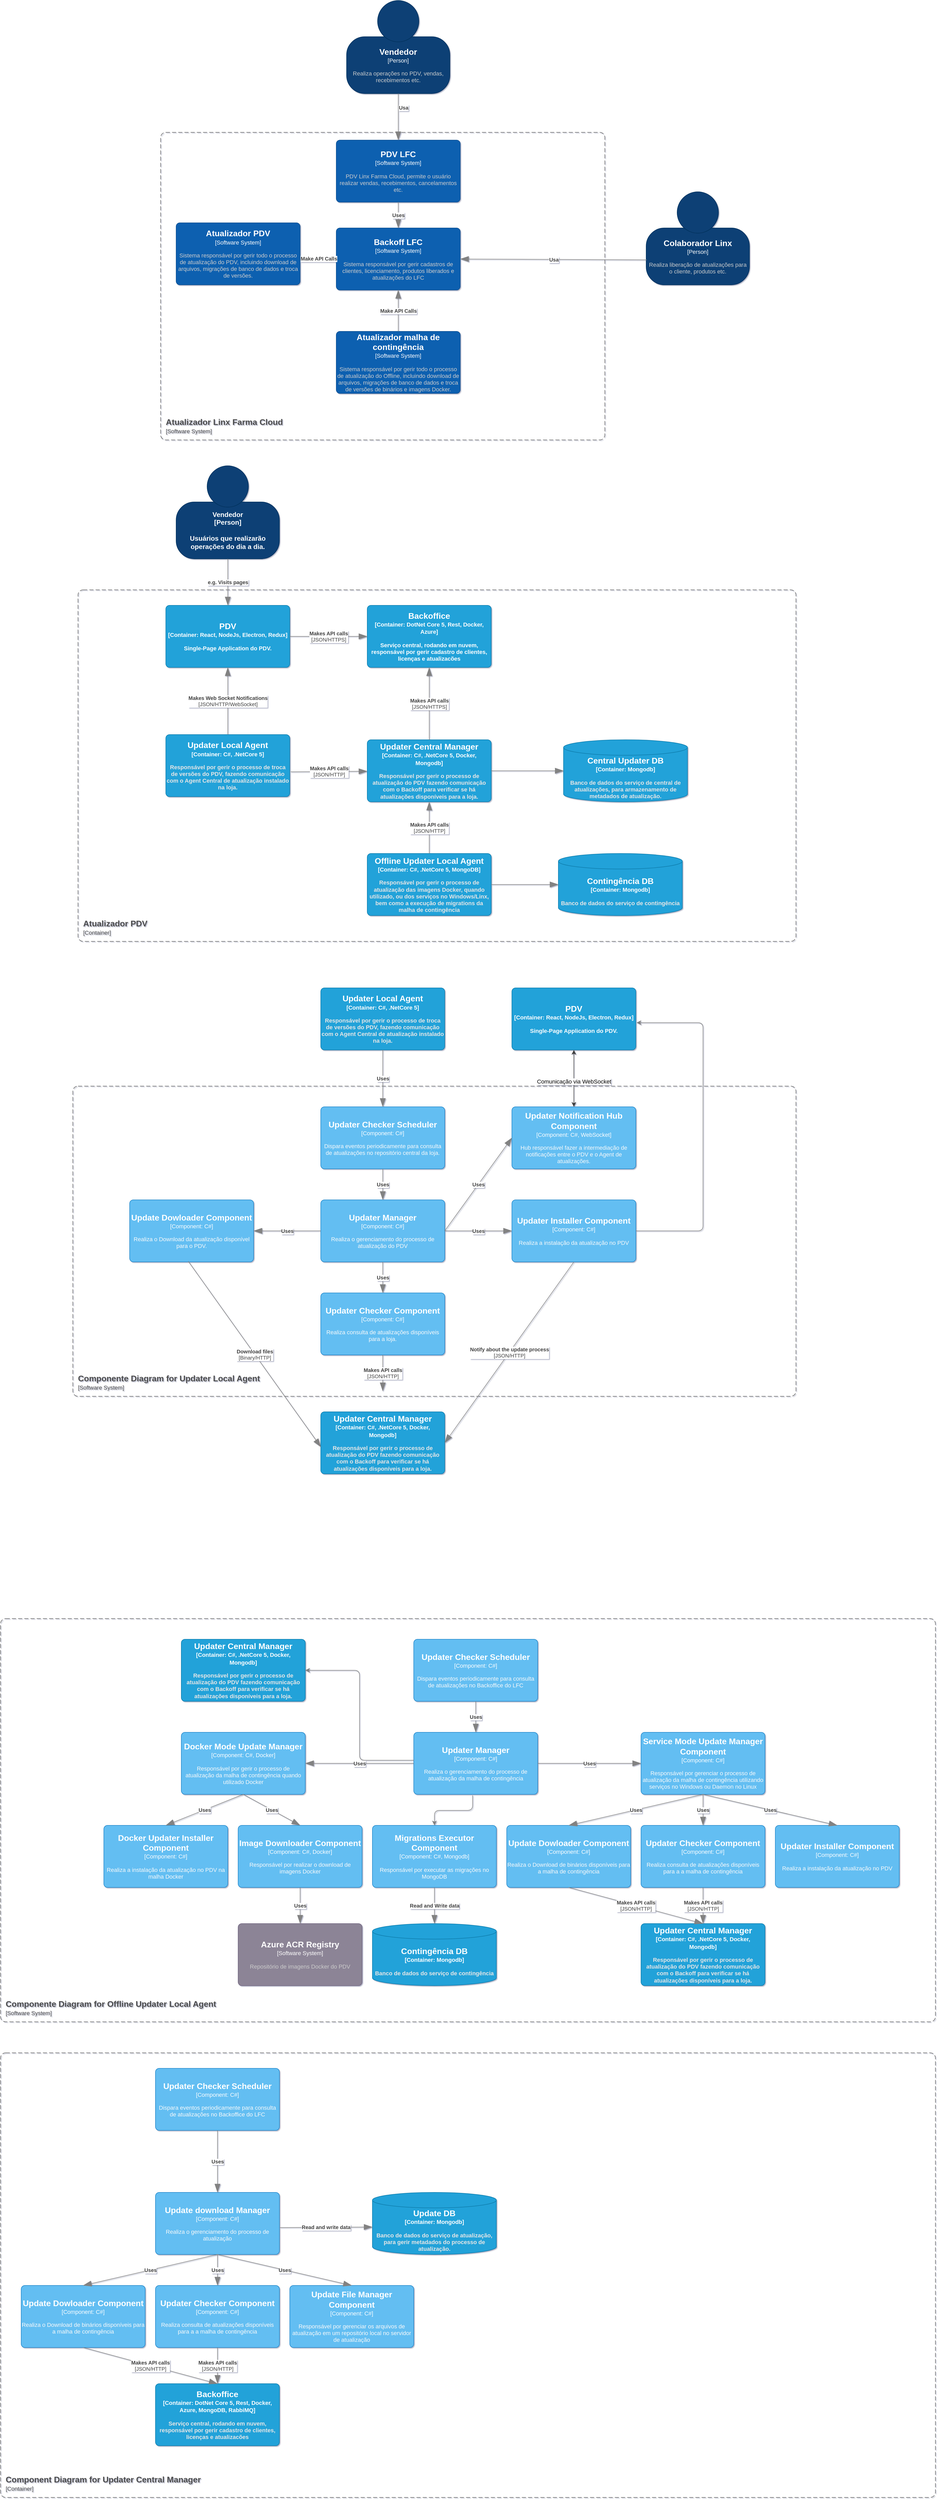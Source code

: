 <mxfile version="14.8.2" type="github">
  <diagram id="Ra6DSvLFJcMObKfpcnIU" name="Page-1">
    <mxGraphModel dx="2048" dy="2810" grid="1" gridSize="10" guides="1" tooltips="1" connect="1" arrows="1" fold="1" page="1" pageScale="1" pageWidth="1200" pageHeight="1920" background="none" math="0" shadow="1">
      <root>
        <mxCell id="0" />
        <mxCell id="1" parent="0" />
        <object label="&lt;font style=&quot;font-size: 13px;&quot;&gt;&lt;span style=&quot;font-size: 13px;&quot;&gt;%A_NAME%&lt;/span&gt;&lt;/font&gt;&lt;br style=&quot;font-size: 13px;&quot;&gt;&lt;div style=&quot;font-size: 13px;&quot;&gt;&lt;font style=&quot;font-size: 13px;&quot;&gt;[Person]&lt;/font&gt;&lt;/div&gt;&lt;div style=&quot;font-size: 13px;&quot;&gt;&lt;br style=&quot;font-size: 13px;&quot;&gt;&lt;/div&gt;&lt;div style=&quot;font-size: 13px;&quot;&gt;&lt;font style=&quot;font-size: 13px;&quot;&gt;%B_DESCRIPTION%&lt;/font&gt;&lt;/div&gt;" A_NAME="Vendedor" B_DESCRIPTION="Usuários que realizarão operações do dia a dia." placeholders="1" id="KcmYJF3Uc0OTwMoQ4MOy-2">
          <mxCell style="shape=stencil(tZTRUsMgEEW/hsdmCNimr06s/4Fka3aSQAZwWv16STYZRaXjaDuTl3sXTu6SJUzWvlUjMMGNGoDJBybEoDRCJ3fbjb7bjOC8NdGNS1qql3tO+kRa8EUrP4IOZB7xDA3ZPjjbwQmbsADQtOAwTFV5YPw+rpkeWWtrTCSgNT6pfKpHmEIT9/IzwXixpde8LppUzI0DBHBLZnKZePw9OMUW1bXA5a3AvBDpWZTXI98MXP2DLOvo5IZG1k9Kd8/OvpjmxzxzxU0Tm/nmVWbO13tQrnPvtMe35fZIcfkUjtj3dCNyDWVix63WwYV+oO9x9PDRze7LCCfd7NNmVvn32N/SzS79XmbjHQ==);whiteSpace=wrap;html=1;arcSize=30;allowArrows=0;rotatable=0;spacingTop=70;aspect=fixed;editable=1;metaEdit=1;resizable=0;strokeColor=#06315C;fillColor=#083F75;recursiveResize=0;expand=0;fontStyle=1;fontSize=13;fontColor=#FFFFFF;rounded=1;" parent="1" vertex="1">
            <mxGeometry x="340" y="-100" width="200" height="180" as="geometry" />
          </mxCell>
        </object>
        <object label="&lt;div style=&quot;font-size: 16px&quot; align=&quot;left&quot;&gt;&lt;font style=&quot;font-size: 16px&quot; color=&quot;#4D4D4D&quot;&gt;&lt;b&gt;%A_NAME%&lt;br&gt;&lt;/b&gt;&lt;/font&gt;&lt;/div&gt;&lt;div align=&quot;left&quot;&gt;&lt;font style=&quot;font-size: 11px&quot; color=&quot;#4D4D4D&quot;&gt;[Container]&lt;/font&gt;&lt;/div&gt;" placeholders="1" A_NAME="Atualizador PDV" id="KcmYJF3Uc0OTwMoQ4MOy-3">
          <mxCell style="whiteSpace=wrap;html=1;dashed=1;arcSize=20;fillColor=none;strokeColor=#666666;fontColor=#333333;labelBackgroundColor=none;align=left;verticalAlign=bottom;labelBorderColor=none;spacingTop=0;spacing=10;dashPattern=8 4;metaEdit=1;rotatable=0;perimeter=rectanglePerimeter;noLabel=0;labelPadding=0;allowArrows=0;connectable=0;expand=0;recursiveResize=0;editable=1;pointerEvents=0;absoluteArcSize=1;rounded=1;" parent="1" vertex="1">
            <mxGeometry x="150" y="140" width="1390" height="680" as="geometry" />
          </mxCell>
        </object>
        <object label="&lt;font style=&quot;font-size: 16px&quot;&gt;&lt;span&gt;&lt;font style=&quot;font-size: 16px&quot;&gt;&lt;span&gt;%A_NAME%&lt;/span&gt;&lt;/font&gt;&lt;/span&gt;&lt;/font&gt;&lt;br&gt;&lt;div&gt;&lt;font style=&quot;font-size: 11px&quot;&gt;[Container: %B_TECHNOLOGY%]&lt;/font&gt;&lt;/div&gt;&lt;div style=&quot;font-size: 10px&quot;&gt;&lt;br&gt;&lt;/div&gt;&lt;div style=&quot;font-size: 11px&quot;&gt;&lt;font&gt;%C_DESCRIPTION%&lt;/font&gt;&lt;/div&gt;" placeholders="1" A_NAME="PDV" C_DESCRIPTION="Single-Page Application do PDV." B_TECHNOLOGY="React, NodeJs, Electron, Redux" id="KcmYJF3Uc0OTwMoQ4MOy-4">
          <mxCell style="whiteSpace=wrap;html=1;arcSize=6;metaEdit=1;points=[[0.25,0,0],[0.5,0,0],[0.75,0,0],[1,0.25,0],[1,0.5,0],[1,0.75,0],[0.75,1,0],[0.5,1,0],[0.25,1,0],[0,0.75,0],[0,0.5,0],[0,0.25,0]];resizable=0;editable=1;movableLabel=0;allowArrows=0;rotatable=0;autosize=0;fillColor=#23A2D9;strokeColor=#0E7DAD;expand=0;recursiveResize=0;labelBackgroundColor=none;labelBorderColor=none;fontStyle=1;fontColor=#FFFFFF;rounded=1;" parent="1" vertex="1">
            <mxGeometry x="320" y="170" width="240" height="120" as="geometry" />
          </mxCell>
        </object>
        <object label="&lt;font style=&quot;font-size: 16px&quot;&gt;&lt;span&gt;&lt;font style=&quot;font-size: 16px&quot;&gt;&lt;span&gt;%A_NAME%&lt;/span&gt;&lt;/font&gt;&lt;/span&gt;&lt;/font&gt;&lt;br&gt;&lt;div&gt;&lt;font style=&quot;font-size: 11px&quot;&gt;[Container: %B_TECHNOLOGY%]&lt;/font&gt;&lt;/div&gt;&lt;div style=&quot;font-size: 10px&quot;&gt;&lt;br&gt;&lt;/div&gt;&lt;div style=&quot;font-size: 11px&quot;&gt;&lt;font color=&quot;#E6E6E6&quot;&gt;%C_DESCRIPTION%&lt;/font&gt;&lt;/div&gt;" placeholders="1" A_NAME="Updater Local Agent" C_DESCRIPTION="Responsável por gerir o processo de troca de versões do PDV, fazendo comunicação com o Agent Central de atualização instalado na loja." B_TECHNOLOGY="C#, .NetCore 5" id="KcmYJF3Uc0OTwMoQ4MOy-5">
          <mxCell style="whiteSpace=wrap;html=1;fontColor=#ffffff;arcSize=6;metaEdit=1;points=[[0.25,0,0],[0.5,0,0],[0.75,0,0],[1,0.25,0],[1,0.5,0],[1,0.75,0],[0.75,1,0],[0.5,1,0],[0.25,1,0],[0,0.75,0],[0,0.5,0],[0,0.25,0]];resizable=0;editable=1;movableLabel=0;allowArrows=0;rotatable=0;autosize=0;fillColor=#23A2D9;strokeColor=#0E7DAD;expand=0;recursiveResize=0;fontStyle=1;rounded=1;" parent="1" vertex="1">
            <mxGeometry x="320" y="420" width="240" height="120" as="geometry" />
          </mxCell>
        </object>
        <object label="&lt;div&gt;&lt;b&gt;%A_DESCRIPTION%&lt;/b&gt;&lt;br&gt;&lt;/div&gt;&lt;div&gt;[%B_TECHNOLOGY%]&lt;/div&gt;" placeholders="1" A_DESCRIPTION="Makes API calls" B_TECHNOLOGY="JSON/HTTP" id="KcmYJF3Uc0OTwMoQ4MOy-8">
          <mxCell style="endArrow=blockThin;html=1;fontSize=10;fontColor=#404040;strokeWidth=1;endFill=1;strokeColor=#828282;elbow=vertical;metaEdit=1;endSize=14;startSize=14;jumpStyle=arc;jumpSize=16;exitX=1.008;exitY=0.6;exitDx=0;exitDy=0;exitPerimeter=0;" parent="1" source="KcmYJF3Uc0OTwMoQ4MOy-5" target="KcmYJF3Uc0OTwMoQ4MOy-9" edge="1">
            <mxGeometry width="50" height="50" relative="1" as="geometry">
              <mxPoint x="430" y="420" as="sourcePoint" />
              <mxPoint x="670" y="420" as="targetPoint" />
            </mxGeometry>
          </mxCell>
        </object>
        <object label="&lt;font style=&quot;font-size: 16px&quot;&gt;&lt;span&gt;&lt;font style=&quot;font-size: 16px&quot;&gt;&lt;span&gt;%A_NAME%&lt;/span&gt;&lt;/font&gt;&lt;/span&gt;&lt;/font&gt;&lt;br&gt;&lt;div&gt;&lt;font style=&quot;font-size: 11px&quot;&gt;[Container: %B_TECHNOLOGY%]&lt;/font&gt;&lt;/div&gt;&lt;div style=&quot;font-size: 10px&quot;&gt;&lt;br&gt;&lt;/div&gt;&lt;div style=&quot;font-size: 11px&quot;&gt;&lt;font color=&quot;#E6E6E6&quot;&gt;%C_DESCRIPTION%&lt;/font&gt;&lt;/div&gt;" placeholders="1" A_NAME="Updater Central Manager" C_DESCRIPTION="Responsável por gerir o processo de atualização do PDV fazendo comunicação com o Backoff para verificar se há atualizações disponíveis para a loja." B_TECHNOLOGY="C#, .NetCore 5, Docker, Mongodb" id="KcmYJF3Uc0OTwMoQ4MOy-9">
          <mxCell style="whiteSpace=wrap;html=1;fontColor=#ffffff;arcSize=6;metaEdit=1;points=[[0.25,0,0],[0.5,0,0],[0.75,0,0],[1,0.25,0],[1,0.5,0],[1,0.75,0],[0.75,1,0],[0.5,1,0],[0.25,1,0],[0,0.75,0],[0,0.5,0],[0,0.25,0]];resizable=0;editable=1;movableLabel=0;allowArrows=0;rotatable=0;autosize=0;fillColor=#23A2D9;strokeColor=#0E7DAD;expand=0;recursiveResize=0;fontStyle=1;rounded=1;" parent="1" vertex="1">
            <mxGeometry x="710" y="430" width="240" height="120" as="geometry" />
          </mxCell>
        </object>
        <object label="&lt;div&gt;&lt;b&gt;%A_DESCRIPTION%&lt;/b&gt;&lt;br&gt;&lt;/div&gt;&lt;div&gt;[%B_TECHNOLOGY%]&lt;/div&gt;" placeholders="1" A_DESCRIPTION="Makes Web Socket Notifications" B_TECHNOLOGY="JSON/HTTP/WebSocket" id="KcmYJF3Uc0OTwMoQ4MOy-10">
          <mxCell style="endArrow=blockThin;html=1;fontSize=10;fontColor=#404040;strokeWidth=1;endFill=1;strokeColor=#828282;elbow=vertical;metaEdit=1;endSize=14;startSize=14;jumpStyle=arc;jumpSize=16;exitX=0.5;exitY=0;exitDx=0;exitDy=0;exitPerimeter=0;entryX=0.5;entryY=1;entryDx=0;entryDy=0;entryPerimeter=0;" parent="1" source="KcmYJF3Uc0OTwMoQ4MOy-5" target="KcmYJF3Uc0OTwMoQ4MOy-4" edge="1">
            <mxGeometry width="50" height="50" relative="1" as="geometry">
              <mxPoint x="270" y="320" as="sourcePoint" />
              <mxPoint x="510" y="320" as="targetPoint" />
            </mxGeometry>
          </mxCell>
        </object>
        <object label="&lt;div&gt;&lt;b&gt;%A_DESCRIPTION%&lt;/b&gt;&lt;br&gt;&lt;/div&gt;" placeholders="1" A_DESCRIPTION="e.g. Visits pages" id="KcmYJF3Uc0OTwMoQ4MOy-12">
          <mxCell style="endArrow=blockThin;html=1;fontSize=10;fontColor=#404040;strokeWidth=1;endFill=1;strokeColor=#828282;elbow=vertical;metaEdit=1;backgroundOutline=0;editable=1;endSize=14;startSize=14;jumpStyle=arc;jumpSize=16;fontFamily=Helvetica;exitX=0.5;exitY=1;exitDx=0;exitDy=0;entryX=0.5;entryY=0;entryDx=0;entryDy=0;entryPerimeter=0;" parent="1" source="KcmYJF3Uc0OTwMoQ4MOy-2" target="KcmYJF3Uc0OTwMoQ4MOy-4" edge="1">
            <mxGeometry width="50" height="50" relative="1" as="geometry">
              <mxPoint x="710" y="90" as="sourcePoint" />
              <mxPoint x="950" y="90" as="targetPoint" />
            </mxGeometry>
          </mxCell>
        </object>
        <object label="&lt;font style=&quot;font-size: 16px&quot;&gt;&lt;span&gt;&lt;font style=&quot;font-size: 16px&quot;&gt;&lt;span&gt;%A_NAME%&lt;/span&gt;&lt;/font&gt;&lt;/span&gt;&lt;/font&gt;&lt;br&gt;&lt;div&gt;&lt;font style=&quot;font-size: 11px&quot;&gt;[Container: %B_TECHNOLOGY%]&lt;/font&gt;&lt;/div&gt;&lt;div style=&quot;font-size: 10px&quot;&gt;&lt;br&gt;&lt;/div&gt;&lt;div style=&quot;font-size: 11px&quot;&gt;&lt;font&gt;%C_DESCRIPTION%&lt;/font&gt;&lt;/div&gt;" placeholders="1" A_NAME="Backoffice" C_DESCRIPTION="Serviço central, rodando em nuvem, responsável por gerir cadastro de clientes, licenças e atualizacões" B_TECHNOLOGY="DotNet Core 5, Rest, Docker, Azure" id="KcmYJF3Uc0OTwMoQ4MOy-13">
          <mxCell style="whiteSpace=wrap;html=1;arcSize=6;metaEdit=1;points=[[0.25,0,0],[0.5,0,0],[0.75,0,0],[1,0.25,0],[1,0.5,0],[1,0.75,0],[0.75,1,0],[0.5,1,0],[0.25,1,0],[0,0.75,0],[0,0.5,0],[0,0.25,0]];resizable=0;editable=1;movableLabel=0;allowArrows=0;rotatable=0;autosize=0;fillColor=#23A2D9;strokeColor=#0E7DAD;expand=0;recursiveResize=0;align=center;fontStyle=1;fontColor=#FFFFFF;rounded=1;" parent="1" vertex="1">
            <mxGeometry x="710" y="170" width="240" height="120" as="geometry" />
          </mxCell>
        </object>
        <object label="&lt;div&gt;&lt;b&gt;%A_DESCRIPTION%&lt;/b&gt;&lt;br&gt;&lt;/div&gt;&lt;div&gt;[%B_TECHNOLOGY%]&lt;/div&gt;" placeholders="1" A_DESCRIPTION="Makes API calls" B_TECHNOLOGY="JSON/HTTPS" id="KcmYJF3Uc0OTwMoQ4MOy-15">
          <mxCell style="endArrow=blockThin;html=1;fontSize=10;fontColor=#404040;strokeWidth=1;endFill=1;strokeColor=#828282;elbow=vertical;metaEdit=1;endSize=14;startSize=14;jumpStyle=arc;jumpSize=16;exitX=1;exitY=0.5;exitDx=0;exitDy=0;exitPerimeter=0;entryX=0;entryY=0.5;entryDx=0;entryDy=0;entryPerimeter=0;" parent="1" source="KcmYJF3Uc0OTwMoQ4MOy-4" target="KcmYJF3Uc0OTwMoQ4MOy-13" edge="1">
            <mxGeometry width="50" height="50" relative="1" as="geometry">
              <mxPoint x="720" y="240" as="sourcePoint" />
              <mxPoint x="990" y="239.5" as="targetPoint" />
            </mxGeometry>
          </mxCell>
        </object>
        <object label="&lt;div&gt;&lt;b&gt;%A_DESCRIPTION%&lt;/b&gt;&lt;br&gt;&lt;/div&gt;&lt;div&gt;[%B_TECHNOLOGY%]&lt;/div&gt;" placeholders="1" A_DESCRIPTION="Makes API calls" B_TECHNOLOGY="JSON/HTTPS" id="KcmYJF3Uc0OTwMoQ4MOy-16">
          <mxCell style="endArrow=blockThin;html=1;fontSize=10;fontColor=#404040;strokeWidth=1;endFill=1;strokeColor=#828282;elbow=vertical;metaEdit=1;endSize=14;startSize=14;jumpStyle=arc;jumpSize=16;exitX=0.5;exitY=0;exitDx=0;exitDy=0;exitPerimeter=0;entryX=0.5;entryY=1;entryDx=0;entryDy=0;entryPerimeter=0;" parent="1" source="KcmYJF3Uc0OTwMoQ4MOy-9" target="KcmYJF3Uc0OTwMoQ4MOy-13" edge="1">
            <mxGeometry width="50" height="50" relative="1" as="geometry">
              <mxPoint x="860" y="390" as="sourcePoint" />
              <mxPoint x="1060" y="390" as="targetPoint" />
            </mxGeometry>
          </mxCell>
        </object>
        <object label="&lt;font style=&quot;font-size: 16px&quot;&gt;&lt;span&gt;&lt;font style=&quot;font-size: 16px&quot;&gt;&lt;span&gt;%A_NAME%&lt;/span&gt;&lt;/font&gt;&lt;/span&gt;&lt;/font&gt;&lt;br&gt;&lt;div&gt;&lt;font style=&quot;font-size: 11px&quot;&gt;[Container: %B_TECHNOLOGY%]&lt;/font&gt;&lt;/div&gt;&lt;div style=&quot;font-size: 10px&quot;&gt;&lt;br&gt;&lt;/div&gt;&lt;div style=&quot;font-size: 11px&quot;&gt;&lt;font color=&quot;#E6E6E6&quot;&gt;%C_DESCRIPTION%&lt;/font&gt;&lt;/div&gt;" placeholders="1" A_NAME="Offline Updater Local Agent" C_DESCRIPTION="Responsável por gerir o processo de atualização das imagens Docker, quando utilizado, ou dos serviços no Windows/Linx, bem como a execução de migrations da malha de contingência" B_TECHNOLOGY="C#, .NetCore 5, MongoDB" id="1vHx0X96SqIEpwtabKhv-1">
          <mxCell style="whiteSpace=wrap;html=1;fontColor=#ffffff;arcSize=6;metaEdit=1;points=[[0.25,0,0],[0.5,0,0],[0.75,0,0],[1,0.25,0],[1,0.5,0],[1,0.75,0],[0.75,1,0],[0.5,1,0],[0.25,1,0],[0,0.75,0],[0,0.5,0],[0,0.25,0]];resizable=0;editable=1;movableLabel=0;allowArrows=0;rotatable=0;autosize=0;fillColor=#23A2D9;strokeColor=#0E7DAD;expand=0;recursiveResize=0;fontStyle=1;rounded=1;" parent="1" vertex="1">
            <mxGeometry x="710" y="650" width="240" height="120" as="geometry" />
          </mxCell>
        </object>
        <object label="&lt;div&gt;&lt;b&gt;%A_DESCRIPTION%&lt;/b&gt;&lt;br&gt;&lt;/div&gt;&lt;div&gt;[%B_TECHNOLOGY%]&lt;/div&gt;" placeholders="1" A_DESCRIPTION="Makes API calls" B_TECHNOLOGY="JSON/HTTP" id="1vHx0X96SqIEpwtabKhv-2">
          <mxCell style="endArrow=blockThin;html=1;fontSize=10;fontColor=#404040;strokeWidth=1;endFill=1;strokeColor=#828282;elbow=vertical;metaEdit=1;endSize=14;startSize=14;jumpStyle=arc;jumpSize=16;exitX=0.5;exitY=0;exitDx=0;exitDy=0;exitPerimeter=0;entryX=0.5;entryY=1;entryDx=0;entryDy=0;entryPerimeter=0;" parent="1" source="1vHx0X96SqIEpwtabKhv-1" target="KcmYJF3Uc0OTwMoQ4MOy-9" edge="1">
            <mxGeometry width="50" height="50" relative="1" as="geometry">
              <mxPoint x="830" y="601.1" as="sourcePoint" />
              <mxPoint x="840" y="560" as="targetPoint" />
            </mxGeometry>
          </mxCell>
        </object>
        <object label="&lt;font style=&quot;font-size: 16px&quot;&gt;&lt;span&gt;&lt;font style=&quot;font-size: 16px&quot;&gt;&lt;span&gt;%A_NAME%&lt;/span&gt;&lt;/font&gt;&lt;/span&gt;&lt;/font&gt;&lt;br&gt;&lt;div&gt;&lt;font style=&quot;font-size: 11px&quot;&gt;[Container: %B_TECHNOLOGY%]&lt;/font&gt;&lt;/div&gt;&lt;div style=&quot;font-size: 10px&quot;&gt;&lt;br&gt;&lt;/div&gt;&lt;div style=&quot;font-size: 11px&quot;&gt;&lt;font color=&quot;#E6E6E6&quot;&gt;%C_DESCRIPTION%&lt;/font&gt;&lt;/div&gt;" A_NAME="Contingência DB" B_TECHNOLOGY="Mongodb" C_DESCRIPTION="Banco de dados do serviço de contingência" placeholders="1" id="1vHx0X96SqIEpwtabKhv-3">
          <mxCell style="shape=cylinder3;whiteSpace=wrap;html=1;boundedLbl=1;backgroundOutline=1;size=15;fontColor=#ffffff;arcSize=6;autosize=0;metaEdit=1;resizable=0;rotatable=0;allowArrows=0;fillColor=#23A2D9;strokeColor=#0E7DAD;spacingTop=0;recursiveResize=0;expand=0;fontStyle=1;rounded=1;" parent="1" vertex="1">
            <mxGeometry x="1080" y="650" width="240" height="120" as="geometry" />
          </mxCell>
        </object>
        <mxCell id="1vHx0X96SqIEpwtabKhv-4" value="" style="endArrow=blockThin;html=1;fontSize=10;fontColor=#404040;strokeColor=#828282;strokeWidth=1;endFill=1;endSize=14;startSize=14;jumpStyle=arc;jumpSize=16;exitX=1;exitY=0.5;exitDx=0;exitDy=0;exitPerimeter=0;" parent="1" source="1vHx0X96SqIEpwtabKhv-1" target="1vHx0X96SqIEpwtabKhv-3" edge="1">
          <mxGeometry width="50" height="50" relative="1" as="geometry">
            <mxPoint x="970" y="719.41" as="sourcePoint" />
            <mxPoint x="1210" y="719.41" as="targetPoint" />
          </mxGeometry>
        </mxCell>
        <object label="&lt;font style=&quot;font-size: 16px&quot;&gt;&lt;span&gt;&lt;font style=&quot;font-size: 16px&quot;&gt;&lt;span&gt;%A_NAME%&lt;/span&gt;&lt;/font&gt;&lt;/span&gt;&lt;/font&gt;&lt;br&gt;&lt;div&gt;&lt;font style=&quot;font-size: 11px&quot;&gt;[Container: %B_TECHNOLOGY%]&lt;/font&gt;&lt;/div&gt;&lt;div style=&quot;font-size: 10px&quot;&gt;&lt;br&gt;&lt;/div&gt;&lt;div style=&quot;font-size: 11px&quot;&gt;&lt;font color=&quot;#E6E6E6&quot;&gt;%C_DESCRIPTION%&lt;/font&gt;&lt;/div&gt;" A_NAME="Central Updater DB" B_TECHNOLOGY="Mongodb" C_DESCRIPTION="Banco de dados do serviço de central de atualizações, para armazenamento de metadados de atualização." placeholders="1" id="1vHx0X96SqIEpwtabKhv-6">
          <mxCell style="shape=cylinder3;whiteSpace=wrap;html=1;boundedLbl=1;backgroundOutline=1;size=15;fontColor=#ffffff;arcSize=6;autosize=0;metaEdit=1;resizable=0;rotatable=0;allowArrows=0;fillColor=#23A2D9;strokeColor=#0E7DAD;spacingTop=0;recursiveResize=0;expand=0;fontStyle=1;rounded=1;" parent="1" vertex="1">
            <mxGeometry x="1090" y="430" width="240" height="120" as="geometry" />
          </mxCell>
        </object>
        <mxCell id="1vHx0X96SqIEpwtabKhv-7" value="" style="endArrow=blockThin;html=1;fontSize=10;fontColor=#404040;strokeColor=#828282;strokeWidth=1;endFill=1;endSize=14;startSize=14;jumpStyle=arc;jumpSize=16;exitX=1;exitY=0.5;exitDx=0;exitDy=0;exitPerimeter=0;entryX=0;entryY=0.5;entryDx=0;entryDy=0;entryPerimeter=0;" parent="1" source="KcmYJF3Uc0OTwMoQ4MOy-9" target="1vHx0X96SqIEpwtabKhv-6" edge="1">
          <mxGeometry width="50" height="50" relative="1" as="geometry">
            <mxPoint x="1000" y="500" as="sourcePoint" />
            <mxPoint x="1300" y="500.41" as="targetPoint" />
          </mxGeometry>
        </mxCell>
        <object label="&lt;font style=&quot;font-size: 16px&quot;&gt;&lt;b&gt;%A_NAME%&lt;/b&gt;&lt;/font&gt;&lt;br&gt;&lt;div&gt;&lt;font style=&quot;font-size: 11px&quot;&gt;[Software System]&lt;/font&gt;&lt;/div&gt;&lt;div style=&quot;font-size: 10px&quot;&gt;&lt;br&gt;&lt;/div&gt;&lt;div style=&quot;font-size: 11px&quot;&gt;&lt;font color=&quot;#CCCCCC&quot;&gt;%B_DESCRIPTION%&lt;/font&gt;&lt;/div&gt;" placeholders="1" A_NAME="PDV LFC" B_DESCRIPTION="PDV Linx Farma Cloud, permite o usuário realizar vendas, recebimentos, cancelamentos etc." id="ZbQey0YeqCt9wjUXQE5D-1">
          <mxCell style="rounded=1;whiteSpace=wrap;html=1;fontColor=#ffffff;arcSize=6;metaEdit=1;points=[[0.25,0,0],[0.5,0,0],[0.75,0,0],[1,0.25,0],[1,0.5,0],[1,0.75,0],[0.75,1,0],[0.5,1,0],[0.25,1,0],[0,0.75,0],[0,0.5,0],[0,0.25,0]];resizable=0;editable=1;movableLabel=0;allowArrows=0;rotatable=0;imageWidth=24;fillColor=#1061B0;strokeColor=#0D5091;expand=0;recursiveResize=0;" parent="1" vertex="1">
            <mxGeometry x="650" y="-730" width="240" height="120" as="geometry" />
          </mxCell>
        </object>
        <object label="&lt;font style=&quot;font-size: 16px&quot;&gt;&lt;b&gt;%A_NAME%&lt;/b&gt;&lt;/font&gt;&lt;br&gt;&lt;div&gt;&lt;font style=&quot;font-size: 11px&quot;&gt;[Software System]&lt;/font&gt;&lt;/div&gt;&lt;div style=&quot;font-size: 10px&quot;&gt;&lt;br&gt;&lt;/div&gt;&lt;div style=&quot;font-size: 11px&quot;&gt;&lt;font color=&quot;#CCCCCC&quot;&gt;%B_DESCRIPTION%&lt;/font&gt;&lt;/div&gt;" placeholders="1" A_NAME="Backoff LFC" B_DESCRIPTION="Sistema responsável por gerir cadastros de clientes, licenciamento, produtos liberados e atualizações do LFC" id="ZbQey0YeqCt9wjUXQE5D-2">
          <mxCell style="rounded=1;whiteSpace=wrap;html=1;fontColor=#ffffff;arcSize=6;metaEdit=1;points=[[0.25,0,0],[0.5,0,0],[0.75,0,0],[1,0.25,0],[1,0.5,0],[1,0.75,0],[0.75,1,0],[0.5,1,0],[0.25,1,0],[0,0.75,0],[0,0.5,0],[0,0.25,0]];resizable=0;editable=1;movableLabel=0;allowArrows=0;rotatable=0;imageWidth=24;fillColor=#1061B0;strokeColor=#0D5091;expand=0;recursiveResize=0;" parent="1" vertex="1">
            <mxGeometry x="650" y="-560" width="240" height="120" as="geometry" />
          </mxCell>
        </object>
        <object label="&lt;div style=&quot;font-size: 16px&quot; align=&quot;left&quot;&gt;&lt;font style=&quot;font-size: 16px&quot; color=&quot;#4D4D4D&quot;&gt;&lt;b&gt;%A_NAME%&lt;br&gt;&lt;/b&gt;&lt;/font&gt;&lt;/div&gt;&lt;div align=&quot;left&quot;&gt;&lt;font style=&quot;font-size: 11px&quot; color=&quot;#4D4D4D&quot;&gt;[Software System]&lt;/font&gt;&lt;/div&gt;" placeholders="1" A_NAME="Atualizador Linx Farma Cloud" id="ZbQey0YeqCt9wjUXQE5D-3">
          <mxCell style="rounded=1;whiteSpace=wrap;html=1;dashed=1;arcSize=20;fillColor=none;strokeColor=#666666;fontColor=#333333;labelBackgroundColor=none;align=left;verticalAlign=bottom;labelBorderColor=none;spacingTop=0;spacing=10;dashPattern=8 4;metaEdit=1;rotatable=0;perimeter=rectanglePerimeter;noLabel=0;labelPadding=0;allowArrows=0;connectable=0;expand=0;recursiveResize=0;editable=1;pointerEvents=0;absoluteArcSize=1;" parent="1" vertex="1">
            <mxGeometry x="310" y="-745" width="860" height="595" as="geometry" />
          </mxCell>
        </object>
        <object label="&lt;font style=&quot;font-size: 16px&quot;&gt;&lt;b&gt;%A_NAME%&lt;/b&gt;&lt;/font&gt;&lt;br&gt;&lt;div&gt;&lt;font style=&quot;font-size: 11px&quot;&gt;[Software System]&lt;/font&gt;&lt;/div&gt;&lt;div style=&quot;font-size: 10px&quot;&gt;&lt;br&gt;&lt;/div&gt;&lt;div style=&quot;font-size: 11px&quot;&gt;&lt;font color=&quot;#CCCCCC&quot;&gt;%B_DESCRIPTION%&lt;/font&gt;&lt;/div&gt;" placeholders="1" A_NAME="Atualizador PDV" B_DESCRIPTION="Sistema responsável por gerir todo o processo de atualização do PDV, incluindo download de arquivos, migrações de banco de dados e troca de versões." id="ZbQey0YeqCt9wjUXQE5D-4">
          <mxCell style="rounded=1;whiteSpace=wrap;html=1;fontColor=#ffffff;arcSize=6;metaEdit=1;points=[[0.25,0,0],[0.5,0,0],[0.75,0,0],[1,0.25,0],[1,0.5,0],[1,0.75,0],[0.75,1,0],[0.5,1,0],[0.25,1,0],[0,0.75,0],[0,0.5,0],[0,0.25,0]];resizable=0;editable=1;movableLabel=0;allowArrows=0;rotatable=0;imageWidth=24;fillColor=#1061B0;strokeColor=#0D5091;expand=0;recursiveResize=0;" parent="1" vertex="1">
            <mxGeometry x="340" y="-570" width="240" height="120" as="geometry" />
          </mxCell>
        </object>
        <object label="&lt;div&gt;&lt;b&gt;%A_DESCRIPTION%&lt;/b&gt;&lt;br&gt;&lt;/div&gt;" placeholders="1" A_DESCRIPTION="Uses" id="ZbQey0YeqCt9wjUXQE5D-6">
          <mxCell style="endArrow=blockThin;html=1;fontSize=10;fontColor=#404040;strokeWidth=1;endFill=1;strokeColor=#828282;elbow=vertical;metaEdit=1;backgroundOutline=0;editable=1;endSize=14;startSize=14;jumpStyle=arc;jumpSize=16;fontFamily=Helvetica;exitX=0.5;exitY=1;exitDx=0;exitDy=0;exitPerimeter=0;" parent="1" source="ZbQey0YeqCt9wjUXQE5D-1" target="ZbQey0YeqCt9wjUXQE5D-2" edge="1">
            <mxGeometry width="50" height="50" relative="1" as="geometry">
              <mxPoint x="870" y="-420" as="sourcePoint" />
              <mxPoint x="990" y="-610" as="targetPoint" />
            </mxGeometry>
          </mxCell>
        </object>
        <object label="&lt;div&gt;&lt;b&gt;%A_DESCRIPTION%&lt;/b&gt;&lt;br&gt;&lt;/div&gt;" placeholders="1" A_DESCRIPTION="Make API Calls" id="ZbQey0YeqCt9wjUXQE5D-7">
          <mxCell style="endArrow=blockThin;html=1;fontSize=10;fontColor=#404040;strokeWidth=1;endFill=1;strokeColor=#828282;elbow=vertical;metaEdit=1;backgroundOutline=0;editable=1;endSize=14;startSize=14;jumpStyle=arc;jumpSize=16;fontFamily=Helvetica;exitX=1.011;exitY=0.573;exitDx=0;exitDy=0;exitPerimeter=0;entryX=0;entryY=0.5;entryDx=0;entryDy=0;entryPerimeter=0;" parent="1" source="ZbQey0YeqCt9wjUXQE5D-4" target="ZbQey0YeqCt9wjUXQE5D-2" edge="1">
            <mxGeometry width="50" height="50" relative="1" as="geometry">
              <mxPoint x="725" y="-400" as="sourcePoint" />
              <mxPoint x="870" y="-530" as="targetPoint" />
            </mxGeometry>
          </mxCell>
        </object>
        <object label="&lt;font style=&quot;font-size: 16px&quot;&gt;&lt;b&gt;%A_NAME%&lt;/b&gt;&lt;/font&gt;&lt;br&gt;&lt;div&gt;&lt;font style=&quot;font-size: 11px&quot;&gt;[Person]&lt;/font&gt;&lt;/div&gt;&lt;div style=&quot;font-size: 10px&quot;&gt;&lt;br&gt;&lt;/div&gt;&lt;div style=&quot;font-size: 11px&quot;&gt;&lt;font color=&quot;#CCCCCC&quot;&gt;%B_DESCRIPTION%&lt;/font&gt;&lt;/div&gt;" A_NAME="Vendedor" B_DESCRIPTION="Realiza operações no PDV, vendas, recebimentos etc." placeholders="1" id="ZbQey0YeqCt9wjUXQE5D-8">
          <mxCell style="shape=stencil(tZTRUsMgEEW/hsdmCNimr06s/4Fka3aSQAZwWv16STYZRaXjaDuTl3sXTu6SJUzWvlUjMMGNGoDJBybEoDRCJ3fbjb7bjOC8NdGNS1qql3tO+kRa8EUrP4IOZB7xDA3ZPjjbwQmbsADQtOAwTFV5YPw+rpkeWWtrTCSgNT6pfKpHmEIT9/IzwXixpde8LppUzI0DBHBLZnKZePw9OMUW1bXA5a3AvBDpWZTXI98MXP2DLOvo5IZG1k9Kd8/OvpjmxzxzxU0Tm/nmVWbO13tQrnPvtMe35fZIcfkUjtj3dCNyDWVix63WwYV+oO9x9PDRze7LCCfd7NNmVvn32N/SzS79XmbjHQ==);whiteSpace=wrap;html=1;rounded=1;fontColor=#ffffff;arcSize=30;allowArrows=0;rotatable=0;spacingTop=70;aspect=fixed;editable=1;metaEdit=1;resizable=0;strokeColor=#06315C;fillColor=#083F75;recursiveResize=0;expand=0;" parent="1" vertex="1">
            <mxGeometry x="670" y="-1000" width="200" height="180" as="geometry" />
          </mxCell>
        </object>
        <object label="&lt;div&gt;&lt;b&gt;%A_DESCRIPTION%&lt;/b&gt;&lt;br&gt;&lt;/div&gt;" placeholders="1" A_DESCRIPTION="Usa" id="ZbQey0YeqCt9wjUXQE5D-10">
          <mxCell style="endArrow=blockThin;html=1;fontSize=10;fontColor=#404040;strokeWidth=1;endFill=1;strokeColor=#828282;elbow=vertical;metaEdit=1;backgroundOutline=0;editable=1;endSize=14;startSize=14;jumpStyle=arc;jumpSize=16;fontFamily=Helvetica;exitX=0.5;exitY=1;exitDx=0;exitDy=0;" parent="1" source="ZbQey0YeqCt9wjUXQE5D-8" target="ZbQey0YeqCt9wjUXQE5D-1" edge="1">
            <mxGeometry x="-0.4" y="10" width="50" height="50" relative="1" as="geometry">
              <mxPoint x="530" y="-770" as="sourcePoint" />
              <mxPoint x="770" y="-770" as="targetPoint" />
              <mxPoint as="offset" />
            </mxGeometry>
          </mxCell>
        </object>
        <object label="&lt;font style=&quot;font-size: 16px&quot;&gt;&lt;b&gt;%A_NAME%&lt;/b&gt;&lt;/font&gt;&lt;br&gt;&lt;div&gt;&lt;font style=&quot;font-size: 11px&quot;&gt;[Person]&lt;/font&gt;&lt;/div&gt;&lt;div style=&quot;font-size: 10px&quot;&gt;&lt;br&gt;&lt;/div&gt;&lt;div style=&quot;font-size: 11px&quot;&gt;&lt;font color=&quot;#CCCCCC&quot;&gt;%B_DESCRIPTION%&lt;/font&gt;&lt;/div&gt;" A_NAME="Colaborador Linx" B_DESCRIPTION="Realiza liberação de atualizações para o cliente, produtos etc." placeholders="1" id="ZbQey0YeqCt9wjUXQE5D-11">
          <mxCell style="shape=stencil(tZTRUsMgEEW/hsdmCNimr06s/4Fka3aSQAZwWv16STYZRaXjaDuTl3sXTu6SJUzWvlUjMMGNGoDJBybEoDRCJ3fbjb7bjOC8NdGNS1qql3tO+kRa8EUrP4IOZB7xDA3ZPjjbwQmbsADQtOAwTFV5YPw+rpkeWWtrTCSgNT6pfKpHmEIT9/IzwXixpde8LppUzI0DBHBLZnKZePw9OMUW1bXA5a3AvBDpWZTXI98MXP2DLOvo5IZG1k9Kd8/OvpjmxzxzxU0Tm/nmVWbO13tQrnPvtMe35fZIcfkUjtj3dCNyDWVix63WwYV+oO9x9PDRze7LCCfd7NNmVvn32N/SzS79XmbjHQ==);whiteSpace=wrap;html=1;rounded=1;fontColor=#ffffff;arcSize=30;allowArrows=0;rotatable=0;spacingTop=70;aspect=fixed;editable=1;metaEdit=1;resizable=0;strokeColor=#06315C;fillColor=#083F75;recursiveResize=0;expand=0;" parent="1" vertex="1">
            <mxGeometry x="1250" y="-630" width="200" height="180" as="geometry" />
          </mxCell>
        </object>
        <object label="&lt;div&gt;&lt;b&gt;%A_DESCRIPTION%&lt;/b&gt;&lt;br&gt;&lt;/div&gt;" placeholders="1" A_DESCRIPTION="Usa" id="ZbQey0YeqCt9wjUXQE5D-12">
          <mxCell style="endArrow=blockThin;html=1;fontSize=10;fontColor=#404040;strokeWidth=1;endFill=1;strokeColor=#828282;elbow=vertical;metaEdit=1;backgroundOutline=0;editable=1;endSize=14;startSize=14;jumpStyle=arc;jumpSize=16;fontFamily=Helvetica;exitX=0.005;exitY=0.731;exitDx=0;exitDy=0;exitPerimeter=0;entryX=1;entryY=0.5;entryDx=0;entryDy=0;entryPerimeter=0;" parent="1" source="ZbQey0YeqCt9wjUXQE5D-11" target="ZbQey0YeqCt9wjUXQE5D-2" edge="1">
            <mxGeometry width="50" height="50" relative="1" as="geometry">
              <mxPoint x="1240" y="-650" as="sourcePoint" />
              <mxPoint x="1440" y="-730" as="targetPoint" />
            </mxGeometry>
          </mxCell>
        </object>
        <object label="&lt;div style=&quot;font-size: 16px&quot; align=&quot;left&quot;&gt;&lt;font style=&quot;font-size: 16px&quot; color=&quot;#4D4D4D&quot;&gt;&lt;b&gt;%A_NAME%&lt;br&gt;&lt;/b&gt;&lt;/font&gt;&lt;/div&gt;&lt;div align=&quot;left&quot;&gt;&lt;font style=&quot;font-size: 11px&quot; color=&quot;#4D4D4D&quot;&gt;[Software System]&lt;/font&gt;&lt;/div&gt;" placeholders="1" A_NAME="Componente Diagram for Updater Local Agent" id="ZbQey0YeqCt9wjUXQE5D-13">
          <mxCell style="rounded=1;whiteSpace=wrap;html=1;dashed=1;arcSize=20;fillColor=none;strokeColor=#666666;fontColor=#333333;labelBackgroundColor=none;align=left;verticalAlign=bottom;labelBorderColor=none;spacingTop=0;spacing=10;dashPattern=8 4;metaEdit=1;rotatable=0;perimeter=rectanglePerimeter;noLabel=0;labelPadding=0;allowArrows=0;connectable=0;expand=0;recursiveResize=0;editable=1;pointerEvents=0;absoluteArcSize=1;" parent="1" vertex="1">
            <mxGeometry x="140" y="1100" width="1400" height="600" as="geometry" />
          </mxCell>
        </object>
        <object label="&lt;font style=&quot;font-size: 16px&quot;&gt;&lt;span&gt;&lt;font style=&quot;font-size: 16px&quot;&gt;&lt;span&gt;%A_NAME%&lt;/span&gt;&lt;/font&gt;&lt;/span&gt;&lt;/font&gt;&lt;br&gt;&lt;div&gt;&lt;font style=&quot;font-size: 11px&quot;&gt;[Container: %B_TECHNOLOGY%]&lt;/font&gt;&lt;/div&gt;&lt;div style=&quot;font-size: 10px&quot;&gt;&lt;br&gt;&lt;/div&gt;&lt;div style=&quot;font-size: 11px&quot;&gt;&lt;font color=&quot;#E6E6E6&quot;&gt;%C_DESCRIPTION%&lt;/font&gt;&lt;/div&gt;" placeholders="1" A_NAME="Updater Local Agent" C_DESCRIPTION="Responsável por gerir o processo de troca de versões do PDV, fazendo comunicação com o Agent Central de atualização instalado na loja." B_TECHNOLOGY="C#, .NetCore 5" id="ZbQey0YeqCt9wjUXQE5D-14">
          <mxCell style="whiteSpace=wrap;html=1;fontColor=#ffffff;arcSize=6;metaEdit=1;points=[[0.25,0,0],[0.5,0,0],[0.75,0,0],[1,0.25,0],[1,0.5,0],[1,0.75,0],[0.75,1,0],[0.5,1,0],[0.25,1,0],[0,0.75,0],[0,0.5,0],[0,0.25,0]];resizable=0;editable=1;movableLabel=0;allowArrows=0;rotatable=0;autosize=0;fillColor=#23A2D9;strokeColor=#0E7DAD;expand=0;recursiveResize=0;fontStyle=1;rounded=1;" parent="1" vertex="1">
            <mxGeometry x="620" y="910" width="240" height="120" as="geometry" />
          </mxCell>
        </object>
        <object label="&lt;font style=&quot;font-size: 16px&quot;&gt;&lt;b&gt;%A_NAME%&lt;/b&gt;&lt;/font&gt;&lt;br&gt;&lt;div&gt;&lt;div&gt;&lt;font style=&quot;font-size: 11px&quot;&gt;[Component: %B_TECHNOLOGY%]&lt;/font&gt;&lt;/div&gt;&lt;/div&gt;&lt;div style=&quot;font-size: 10px&quot;&gt;&lt;br&gt;&lt;/div&gt;&lt;div style=&quot;font-size: 11px&quot;&gt;&lt;font color=&quot;#FAFAFA&quot;&gt;%C_DESCRIPTION%&lt;/font&gt;&lt;/div&gt;" placeholders="1" A_NAME="Updater Checker Scheduler" B_TECHNOLOGY="C#" C_DESCRIPTION="Dispara eventos periodicamente para consulta de atualizações no repositório central da loja." id="ZbQey0YeqCt9wjUXQE5D-15">
          <mxCell style="rounded=1;whiteSpace=wrap;html=1;fontColor=#ffffff;arcSize=6;metaEdit=1;points=[[0.25,0,0],[0.5,0,0],[0.75,0,0],[1,0.25,0],[1,0.5,0],[1,0.75,0],[0.75,1,0],[0.5,1,0],[0.25,1,0],[0,0.75,0],[0,0.5,0],[0,0.25,0]];resizable=0;editable=1;movableLabel=0;allowArrows=0;rotatable=0;strokeColor=#2086C9;fillColor=#63BEF2;recursiveResize=0;expand=0;" parent="1" vertex="1">
            <mxGeometry x="620" y="1140" width="240" height="120" as="geometry" />
          </mxCell>
        </object>
        <object label="&lt;font style=&quot;font-size: 16px&quot;&gt;&lt;b&gt;%A_NAME%&lt;/b&gt;&lt;/font&gt;&lt;br&gt;&lt;div&gt;&lt;div&gt;&lt;font style=&quot;font-size: 11px&quot;&gt;[Component: %B_TECHNOLOGY%]&lt;/font&gt;&lt;/div&gt;&lt;/div&gt;&lt;div style=&quot;font-size: 10px&quot;&gt;&lt;br&gt;&lt;/div&gt;&lt;div style=&quot;font-size: 11px&quot;&gt;&lt;font color=&quot;#FAFAFA&quot;&gt;%C_DESCRIPTION%&lt;/font&gt;&lt;/div&gt;" placeholders="1" A_NAME="Update Dowloader Component" B_TECHNOLOGY="C#" C_DESCRIPTION="Realiza o Download da atualização disponível para o PDV." id="ZbQey0YeqCt9wjUXQE5D-16">
          <mxCell style="rounded=1;whiteSpace=wrap;html=1;fontColor=#ffffff;arcSize=6;metaEdit=1;points=[[0.25,0,0],[0.5,0,0],[0.75,0,0],[1,0.25,0],[1,0.5,0],[1,0.75,0],[0.75,1,0],[0.5,1,0],[0.25,1,0],[0,0.75,0],[0,0.5,0],[0,0.25,0]];resizable=0;editable=1;movableLabel=0;allowArrows=0;rotatable=0;strokeColor=#2086C9;fillColor=#63BEF2;recursiveResize=0;expand=0;" parent="1" vertex="1">
            <mxGeometry x="250" y="1320" width="240" height="120" as="geometry" />
          </mxCell>
        </object>
        <object label="&lt;font style=&quot;font-size: 16px&quot;&gt;&lt;b&gt;%A_NAME%&lt;/b&gt;&lt;/font&gt;&lt;br&gt;&lt;div&gt;&lt;div&gt;&lt;font style=&quot;font-size: 11px&quot;&gt;[Component: %B_TECHNOLOGY%]&lt;/font&gt;&lt;/div&gt;&lt;/div&gt;&lt;div style=&quot;font-size: 10px&quot;&gt;&lt;br&gt;&lt;/div&gt;&lt;div style=&quot;font-size: 11px&quot;&gt;&lt;font color=&quot;#FAFAFA&quot;&gt;%C_DESCRIPTION%&lt;/font&gt;&lt;/div&gt;" placeholders="1" A_NAME="Updater Installer Component" B_TECHNOLOGY="C#" C_DESCRIPTION="Realiza a instalação da atualização no PDV" id="ZbQey0YeqCt9wjUXQE5D-17">
          <mxCell style="rounded=1;whiteSpace=wrap;html=1;fontColor=#ffffff;arcSize=6;metaEdit=1;points=[[0.25,0,0],[0.5,0,0],[0.75,0,0],[1,0.25,0],[1,0.5,0],[1,0.75,0],[0.75,1,0],[0.5,1,0],[0.25,1,0],[0,0.75,0],[0,0.5,0],[0,0.25,0]];resizable=0;editable=1;movableLabel=0;allowArrows=0;rotatable=0;strokeColor=#2086C9;fillColor=#63BEF2;recursiveResize=0;expand=0;" parent="1" vertex="1">
            <mxGeometry x="990" y="1320" width="240" height="120" as="geometry" />
          </mxCell>
        </object>
        <object label="&lt;font style=&quot;font-size: 16px&quot;&gt;&lt;span&gt;&lt;font style=&quot;font-size: 16px&quot;&gt;&lt;span&gt;%A_NAME%&lt;/span&gt;&lt;/font&gt;&lt;/span&gt;&lt;/font&gt;&lt;br&gt;&lt;div&gt;&lt;font style=&quot;font-size: 11px&quot;&gt;[Container: %B_TECHNOLOGY%]&lt;/font&gt;&lt;/div&gt;&lt;div style=&quot;font-size: 10px&quot;&gt;&lt;br&gt;&lt;/div&gt;&lt;div style=&quot;font-size: 11px&quot;&gt;&lt;font color=&quot;#E6E6E6&quot;&gt;%C_DESCRIPTION%&lt;/font&gt;&lt;/div&gt;" placeholders="1" A_NAME="Updater Central Manager" C_DESCRIPTION="Responsável por gerir o processo de atualização do PDV fazendo comunicação com o Backoff para verificar se há atualizações disponíveis para a loja." B_TECHNOLOGY="C#, .NetCore 5, Docker, Mongodb" id="ZbQey0YeqCt9wjUXQE5D-18">
          <mxCell style="whiteSpace=wrap;html=1;fontColor=#ffffff;arcSize=6;metaEdit=1;points=[[0.25,0,0],[0.5,0,0],[0.75,0,0],[1,0.25,0],[1,0.5,0],[1,0.75,0],[0.75,1,0],[0.5,1,0],[0.25,1,0],[0,0.75,0],[0,0.5,0],[0,0.25,0]];resizable=0;editable=1;movableLabel=0;allowArrows=0;rotatable=0;autosize=0;fillColor=#23A2D9;strokeColor=#0E7DAD;expand=0;recursiveResize=0;fontStyle=1;rounded=1;" parent="1" vertex="1">
            <mxGeometry x="620" y="1730" width="240" height="120" as="geometry" />
          </mxCell>
        </object>
        <object label="&lt;div&gt;&lt;b&gt;%A_DESCRIPTION%&lt;/b&gt;&lt;br&gt;&lt;/div&gt;&lt;div&gt;[%B_TECHNOLOGY%]&lt;/div&gt;" placeholders="1" A_DESCRIPTION="Download files" B_TECHNOLOGY="Binary/HTTP" id="ZbQey0YeqCt9wjUXQE5D-21">
          <mxCell style="endArrow=blockThin;html=1;fontSize=10;fontColor=#404040;strokeWidth=1;endFill=1;strokeColor=#828282;elbow=vertical;metaEdit=1;endSize=14;startSize=14;jumpStyle=arc;jumpSize=16;exitX=0.473;exitY=0.99;exitDx=0;exitDy=0;exitPerimeter=0;entryX=0.001;entryY=0.567;entryDx=0;entryDy=0;entryPerimeter=0;" parent="1" source="ZbQey0YeqCt9wjUXQE5D-16" target="ZbQey0YeqCt9wjUXQE5D-18" edge="1">
            <mxGeometry width="50" height="50" relative="1" as="geometry">
              <mxPoint x="380" y="1374.6" as="sourcePoint" />
              <mxPoint x="810" y="1430" as="targetPoint" />
            </mxGeometry>
          </mxCell>
        </object>
        <object label="&lt;font style=&quot;font-size: 16px&quot;&gt;&lt;b&gt;%A_NAME%&lt;/b&gt;&lt;/font&gt;&lt;br&gt;&lt;div&gt;&lt;div&gt;&lt;font style=&quot;font-size: 11px&quot;&gt;[Component: %B_TECHNOLOGY%]&lt;/font&gt;&lt;/div&gt;&lt;/div&gt;&lt;div style=&quot;font-size: 10px&quot;&gt;&lt;br&gt;&lt;/div&gt;&lt;div style=&quot;font-size: 11px&quot;&gt;&lt;font color=&quot;#FAFAFA&quot;&gt;%C_DESCRIPTION%&lt;/font&gt;&lt;/div&gt;" placeholders="1" A_NAME="Updater Manager" B_TECHNOLOGY="C#" C_DESCRIPTION="Realiza o gerenciamento do processo de atualização do PDV" id="ZbQey0YeqCt9wjUXQE5D-22">
          <mxCell style="rounded=1;whiteSpace=wrap;html=1;fontColor=#ffffff;arcSize=6;metaEdit=1;points=[[0.25,0,0],[0.5,0,0],[0.75,0,0],[1,0.25,0],[1,0.5,0],[1,0.75,0],[0.75,1,0],[0.5,1,0],[0.25,1,0],[0,0.75,0],[0,0.5,0],[0,0.25,0]];resizable=0;editable=1;movableLabel=0;allowArrows=0;rotatable=0;strokeColor=#2086C9;fillColor=#63BEF2;recursiveResize=0;expand=0;" parent="1" vertex="1">
            <mxGeometry x="620" y="1320" width="240" height="120" as="geometry" />
          </mxCell>
        </object>
        <object label="&lt;div&gt;&lt;b&gt;%A_DESCRIPTION%&lt;/b&gt;&lt;br&gt;&lt;/div&gt;" placeholders="1" A_DESCRIPTION="Uses" id="ZbQey0YeqCt9wjUXQE5D-23">
          <mxCell style="endArrow=blockThin;html=1;fontSize=10;fontColor=#404040;strokeWidth=1;endFill=1;strokeColor=#828282;elbow=vertical;metaEdit=1;backgroundOutline=0;editable=1;endSize=14;startSize=14;jumpStyle=arc;jumpSize=16;fontFamily=Helvetica;exitX=0;exitY=0.5;exitDx=0;exitDy=0;exitPerimeter=0;entryX=1;entryY=0.5;entryDx=0;entryDy=0;entryPerimeter=0;" parent="1" source="ZbQey0YeqCt9wjUXQE5D-22" target="ZbQey0YeqCt9wjUXQE5D-16" edge="1">
            <mxGeometry width="50" height="50" relative="1" as="geometry">
              <mxPoint x="620" y="1320" as="sourcePoint" />
              <mxPoint x="860" y="1320" as="targetPoint" />
            </mxGeometry>
          </mxCell>
        </object>
        <object label="&lt;div&gt;&lt;b&gt;%A_DESCRIPTION%&lt;/b&gt;&lt;br&gt;&lt;/div&gt;" placeholders="1" A_DESCRIPTION="Uses" id="ZbQey0YeqCt9wjUXQE5D-24">
          <mxCell style="endArrow=blockThin;html=1;fontSize=10;fontColor=#404040;strokeWidth=1;endFill=1;strokeColor=#828282;elbow=vertical;metaEdit=1;backgroundOutline=0;editable=1;endSize=14;startSize=14;jumpStyle=arc;jumpSize=16;fontFamily=Helvetica;exitX=1;exitY=0.5;exitDx=0;exitDy=0;exitPerimeter=0;entryX=0;entryY=0.5;entryDx=0;entryDy=0;entryPerimeter=0;" parent="1" source="ZbQey0YeqCt9wjUXQE5D-22" target="ZbQey0YeqCt9wjUXQE5D-17" edge="1">
            <mxGeometry width="50" height="50" relative="1" as="geometry">
              <mxPoint x="920" y="1219.6" as="sourcePoint" />
              <mxPoint x="1070" y="1220" as="targetPoint" />
            </mxGeometry>
          </mxCell>
        </object>
        <object label="&lt;div&gt;&lt;b&gt;%A_DESCRIPTION%&lt;/b&gt;&lt;br&gt;&lt;/div&gt;" placeholders="1" A_DESCRIPTION="Uses" id="ZbQey0YeqCt9wjUXQE5D-25">
          <mxCell style="endArrow=blockThin;html=1;fontSize=10;fontColor=#404040;strokeWidth=1;endFill=1;strokeColor=#828282;elbow=vertical;metaEdit=1;backgroundOutline=0;editable=1;endSize=14;startSize=14;jumpStyle=arc;jumpSize=16;fontFamily=Helvetica;exitX=0.5;exitY=1;exitDx=0;exitDy=0;exitPerimeter=0;" parent="1" source="ZbQey0YeqCt9wjUXQE5D-15" target="ZbQey0YeqCt9wjUXQE5D-22" edge="1">
            <mxGeometry width="50" height="50" relative="1" as="geometry">
              <mxPoint x="620" y="1390" as="sourcePoint" />
              <mxPoint x="860" y="1390" as="targetPoint" />
            </mxGeometry>
          </mxCell>
        </object>
        <object label="&lt;div&gt;&lt;b&gt;%A_DESCRIPTION%&lt;/b&gt;&lt;br&gt;&lt;/div&gt;&lt;div&gt;[%B_TECHNOLOGY%]&lt;/div&gt;" placeholders="1" A_DESCRIPTION="Notify about the update process" B_TECHNOLOGY="JSON/HTTP" id="ZbQey0YeqCt9wjUXQE5D-28">
          <mxCell style="endArrow=blockThin;html=1;fontSize=10;fontColor=#404040;strokeWidth=1;endFill=1;strokeColor=#828282;elbow=vertical;metaEdit=1;endSize=14;startSize=14;jumpStyle=arc;jumpSize=16;entryX=1;entryY=0.5;entryDx=0;entryDy=0;entryPerimeter=0;exitX=0.5;exitY=1;exitDx=0;exitDy=0;exitPerimeter=0;" parent="1" source="ZbQey0YeqCt9wjUXQE5D-17" target="ZbQey0YeqCt9wjUXQE5D-18" edge="1">
            <mxGeometry width="50" height="50" relative="1" as="geometry">
              <mxPoint x="890" y="1550" as="sourcePoint" />
              <mxPoint x="1285.36" y="1580.36" as="targetPoint" />
            </mxGeometry>
          </mxCell>
        </object>
        <object label="&lt;div&gt;&lt;b&gt;%A_DESCRIPTION%&lt;/b&gt;&lt;br&gt;&lt;/div&gt;" placeholders="1" A_DESCRIPTION="Uses" id="ZbQey0YeqCt9wjUXQE5D-29">
          <mxCell style="endArrow=blockThin;html=1;fontSize=10;fontColor=#404040;strokeWidth=1;endFill=1;strokeColor=#828282;elbow=vertical;metaEdit=1;backgroundOutline=0;editable=1;endSize=14;startSize=14;jumpStyle=arc;jumpSize=16;fontFamily=Helvetica;exitX=0.5;exitY=1;exitDx=0;exitDy=0;exitPerimeter=0;entryX=0.5;entryY=0;entryDx=0;entryDy=0;entryPerimeter=0;" parent="1" source="ZbQey0YeqCt9wjUXQE5D-14" target="ZbQey0YeqCt9wjUXQE5D-15" edge="1">
            <mxGeometry width="50" height="50" relative="1" as="geometry">
              <mxPoint x="739.6" y="1050" as="sourcePoint" />
              <mxPoint x="735" y="1108" as="targetPoint" />
            </mxGeometry>
          </mxCell>
        </object>
        <object label="&lt;font style=&quot;font-size: 16px&quot;&gt;&lt;span&gt;&lt;font style=&quot;font-size: 16px&quot;&gt;&lt;span&gt;%A_NAME%&lt;/span&gt;&lt;/font&gt;&lt;/span&gt;&lt;/font&gt;&lt;br&gt;&lt;div&gt;&lt;font style=&quot;font-size: 11px&quot;&gt;[Container: %B_TECHNOLOGY%]&lt;/font&gt;&lt;/div&gt;&lt;div style=&quot;font-size: 10px&quot;&gt;&lt;br&gt;&lt;/div&gt;&lt;div style=&quot;font-size: 11px&quot;&gt;&lt;font&gt;%C_DESCRIPTION%&lt;/font&gt;&lt;/div&gt;" placeholders="1" A_NAME="PDV" C_DESCRIPTION="Single-Page Application do PDV." B_TECHNOLOGY="React, NodeJs, Electron, Redux" id="ZbQey0YeqCt9wjUXQE5D-30">
          <mxCell style="whiteSpace=wrap;html=1;arcSize=6;metaEdit=1;points=[[0.25,0,0],[0.5,0,0],[0.75,0,0],[1,0.25,0],[1,0.5,0],[1,0.75,0],[0.75,1,0],[0.5,1,0],[0.25,1,0],[0,0.75,0],[0,0.5,0],[0,0.25,0]];resizable=0;editable=1;movableLabel=0;allowArrows=0;rotatable=0;autosize=0;fillColor=#23A2D9;strokeColor=#0E7DAD;expand=0;recursiveResize=0;labelBackgroundColor=none;labelBorderColor=none;fontStyle=1;fontColor=#FFFFFF;rounded=1;" parent="1" vertex="1">
            <mxGeometry x="990" y="910" width="240" height="120" as="geometry" />
          </mxCell>
        </object>
        <object label="&lt;font style=&quot;font-size: 16px&quot;&gt;&lt;b&gt;%A_NAME%&lt;/b&gt;&lt;/font&gt;&lt;br&gt;&lt;div&gt;&lt;div&gt;&lt;font style=&quot;font-size: 11px&quot;&gt;[Component: %B_TECHNOLOGY%]&lt;/font&gt;&lt;/div&gt;&lt;/div&gt;&lt;div style=&quot;font-size: 10px&quot;&gt;&lt;br&gt;&lt;/div&gt;&lt;div style=&quot;font-size: 11px&quot;&gt;&lt;font color=&quot;#FAFAFA&quot;&gt;%C_DESCRIPTION%&lt;/font&gt;&lt;/div&gt;" placeholders="1" A_NAME="Updater Checker Component" B_TECHNOLOGY="C#" C_DESCRIPTION="Realiza consulta de atualizações disponíveis para a loja." id="ZbQey0YeqCt9wjUXQE5D-31">
          <mxCell style="rounded=1;whiteSpace=wrap;html=1;fontColor=#ffffff;arcSize=6;metaEdit=1;points=[[0.25,0,0],[0.5,0,0],[0.75,0,0],[1,0.25,0],[1,0.5,0],[1,0.75,0],[0.75,1,0],[0.5,1,0],[0.25,1,0],[0,0.75,0],[0,0.5,0],[0,0.25,0]];resizable=0;editable=1;movableLabel=0;allowArrows=0;rotatable=0;strokeColor=#2086C9;fillColor=#63BEF2;recursiveResize=0;expand=0;" parent="1" vertex="1">
            <mxGeometry x="620" y="1500" width="240" height="120" as="geometry" />
          </mxCell>
        </object>
        <object label="&lt;div&gt;&lt;b&gt;%A_DESCRIPTION%&lt;/b&gt;&lt;br&gt;&lt;/div&gt;" placeholders="1" A_DESCRIPTION="Uses" id="ZbQey0YeqCt9wjUXQE5D-32">
          <mxCell style="endArrow=blockThin;html=1;fontSize=10;fontColor=#404040;strokeWidth=1;endFill=1;strokeColor=#828282;elbow=vertical;metaEdit=1;backgroundOutline=0;editable=1;endSize=14;startSize=14;jumpStyle=arc;jumpSize=16;fontFamily=Helvetica;exitX=0.5;exitY=1;exitDx=0;exitDy=0;exitPerimeter=0;" parent="1" source="ZbQey0YeqCt9wjUXQE5D-22" target="ZbQey0YeqCt9wjUXQE5D-31" edge="1">
            <mxGeometry width="50" height="50" relative="1" as="geometry">
              <mxPoint x="765" y="1470" as="sourcePoint" />
              <mxPoint x="895" y="1470" as="targetPoint" />
            </mxGeometry>
          </mxCell>
        </object>
        <object label="&lt;div&gt;&lt;b&gt;%A_DESCRIPTION%&lt;/b&gt;&lt;br&gt;&lt;/div&gt;&lt;div&gt;[%B_TECHNOLOGY%]&lt;/div&gt;" placeholders="1" A_DESCRIPTION="Makes API calls" B_TECHNOLOGY="JSON/HTTP" id="ZbQey0YeqCt9wjUXQE5D-33">
          <mxCell style="endArrow=blockThin;html=1;fontSize=10;fontColor=#404040;strokeWidth=1;endFill=1;strokeColor=#828282;elbow=vertical;metaEdit=1;endSize=14;startSize=14;jumpStyle=arc;jumpSize=16;exitX=0.5;exitY=1;exitDx=0;exitDy=0;exitPerimeter=0;" parent="1" source="ZbQey0YeqCt9wjUXQE5D-31" edge="1">
            <mxGeometry width="50" height="50" relative="1" as="geometry">
              <mxPoint x="920" y="1580" as="sourcePoint" />
              <mxPoint x="740" y="1690" as="targetPoint" />
            </mxGeometry>
          </mxCell>
        </object>
        <object label="&lt;font style=&quot;font-size: 16px&quot;&gt;&lt;b&gt;%A_NAME%&lt;/b&gt;&lt;/font&gt;&lt;br&gt;&lt;div&gt;&lt;div&gt;&lt;font style=&quot;font-size: 11px&quot;&gt;[Component: %B_TECHNOLOGY%]&lt;/font&gt;&lt;/div&gt;&lt;/div&gt;&lt;div style=&quot;font-size: 10px&quot;&gt;&lt;br&gt;&lt;/div&gt;&lt;div style=&quot;font-size: 11px&quot;&gt;&lt;font color=&quot;#FAFAFA&quot;&gt;%C_DESCRIPTION%&lt;/font&gt;&lt;/div&gt;" placeholders="1" A_NAME="Updater Notification Hub Component" B_TECHNOLOGY="C#, WebSocket" C_DESCRIPTION="Hub responsável fazer a intermediação de notificações entre o PDV e o Agent de atualizações." id="ZbQey0YeqCt9wjUXQE5D-34">
          <mxCell style="rounded=1;whiteSpace=wrap;html=1;fontColor=#ffffff;arcSize=6;metaEdit=1;points=[[0.25,0,0],[0.5,0,0],[0.75,0,0],[1,0.25,0],[1,0.5,0],[1,0.75,0],[0.75,1,0],[0.5,1,0],[0.25,1,0],[0,0.75,0],[0,0.5,0],[0,0.25,0]];resizable=0;editable=1;movableLabel=0;allowArrows=0;rotatable=0;strokeColor=#2086C9;fillColor=#63BEF2;recursiveResize=0;expand=0;" parent="1" vertex="1">
            <mxGeometry x="990" y="1140" width="240" height="120" as="geometry" />
          </mxCell>
        </object>
        <mxCell id="ZbQey0YeqCt9wjUXQE5D-36" value="" style="endArrow=classic;startArrow=classic;html=1;entryX=0.5;entryY=1;entryDx=0;entryDy=0;entryPerimeter=0;exitX=0.5;exitY=0;exitDx=0;exitDy=0;exitPerimeter=0;strokeColor=#404040;" parent="1" source="ZbQey0YeqCt9wjUXQE5D-34" target="ZbQey0YeqCt9wjUXQE5D-30" edge="1">
          <mxGeometry width="50" height="50" relative="1" as="geometry">
            <mxPoint x="1085" y="1120" as="sourcePoint" />
            <mxPoint x="1135" y="1070" as="targetPoint" />
          </mxGeometry>
        </mxCell>
        <mxCell id="ZbQey0YeqCt9wjUXQE5D-51" value="Comunicação via WebSocket" style="edgeLabel;html=1;align=center;verticalAlign=middle;resizable=0;points=[];fontColor=#000000;" parent="ZbQey0YeqCt9wjUXQE5D-36" vertex="1" connectable="0">
          <mxGeometry x="-0.174" relative="1" as="geometry">
            <mxPoint y="-4" as="offset" />
          </mxGeometry>
        </mxCell>
        <object label="&lt;font style=&quot;font-size: 16px&quot;&gt;&lt;b&gt;%A_NAME%&lt;/b&gt;&lt;/font&gt;&lt;br&gt;&lt;div&gt;&lt;font style=&quot;font-size: 11px&quot;&gt;[Software System]&lt;/font&gt;&lt;/div&gt;&lt;div style=&quot;font-size: 10px&quot;&gt;&lt;br&gt;&lt;/div&gt;&lt;div style=&quot;font-size: 11px&quot;&gt;&lt;font color=&quot;#CCCCCC&quot;&gt;%B_DESCRIPTION%&lt;/font&gt;&lt;/div&gt;" placeholders="1" A_NAME="Atualizador malha de contingência" B_DESCRIPTION="Sistema responsável por gerir todo o processo de atualização do Offline, incluindo download de arquivos, migrações de banco de dados e troca de versões de binários e imagens Docker." id="ZbQey0YeqCt9wjUXQE5D-38">
          <mxCell style="rounded=1;whiteSpace=wrap;html=1;fontColor=#ffffff;arcSize=6;metaEdit=1;points=[[0.25,0,0],[0.5,0,0],[0.75,0,0],[1,0.25,0],[1,0.5,0],[1,0.75,0],[0.75,1,0],[0.5,1,0],[0.25,1,0],[0,0.75,0],[0,0.5,0],[0,0.25,0]];resizable=0;editable=1;movableLabel=0;allowArrows=0;rotatable=0;imageWidth=24;fillColor=#1061B0;strokeColor=#0D5091;expand=0;recursiveResize=0;" parent="1" vertex="1">
            <mxGeometry x="650" y="-360" width="240" height="120" as="geometry" />
          </mxCell>
        </object>
        <object label="&lt;div&gt;&lt;b&gt;%A_DESCRIPTION%&lt;/b&gt;&lt;br&gt;&lt;/div&gt;" placeholders="1" A_DESCRIPTION="Make API Calls" id="ZbQey0YeqCt9wjUXQE5D-42">
          <mxCell style="endArrow=blockThin;html=1;fontSize=10;fontColor=#404040;strokeWidth=1;endFill=1;strokeColor=#828282;elbow=vertical;metaEdit=1;backgroundOutline=0;editable=1;endSize=14;startSize=14;jumpStyle=arc;jumpSize=16;fontFamily=Helvetica;entryX=0.5;entryY=1;entryDx=0;entryDy=0;entryPerimeter=0;exitX=0.5;exitY=0;exitDx=0;exitDy=0;exitPerimeter=0;" parent="1" source="ZbQey0YeqCt9wjUXQE5D-38" target="ZbQey0YeqCt9wjUXQE5D-2" edge="1">
            <mxGeometry width="50" height="50" relative="1" as="geometry">
              <mxPoint x="692.64" y="-491.24" as="sourcePoint" />
              <mxPoint x="870" y="-550" as="targetPoint" />
            </mxGeometry>
          </mxCell>
        </object>
        <object label="&lt;div&gt;&lt;b&gt;%A_DESCRIPTION%&lt;/b&gt;&lt;br&gt;&lt;/div&gt;" placeholders="1" A_DESCRIPTION="Uses" id="ZbQey0YeqCt9wjUXQE5D-50">
          <mxCell style="endArrow=blockThin;html=1;fontSize=10;fontColor=#404040;strokeWidth=1;endFill=1;strokeColor=#828282;elbow=vertical;metaEdit=1;backgroundOutline=0;editable=1;endSize=14;startSize=14;jumpStyle=arc;jumpSize=16;fontFamily=Helvetica;labelBackgroundColor=#ffffff;exitX=1;exitY=0.5;exitDx=0;exitDy=0;exitPerimeter=0;entryX=0;entryY=0.5;entryDx=0;entryDy=0;entryPerimeter=0;" parent="1" source="ZbQey0YeqCt9wjUXQE5D-22" target="ZbQey0YeqCt9wjUXQE5D-34" edge="1">
            <mxGeometry width="50" height="50" relative="1" as="geometry">
              <mxPoint x="820" y="1310" as="sourcePoint" />
              <mxPoint x="950" y="950" as="targetPoint" />
            </mxGeometry>
          </mxCell>
        </object>
        <mxCell id="ZbQey0YeqCt9wjUXQE5D-55" value="" style="edgeStyle=segmentEdgeStyle;endArrow=classic;html=1;labelBackgroundColor=#ffffff;fontColor=#404040;entryX=1.006;entryY=0.56;entryDx=0;entryDy=0;entryPerimeter=0;exitX=1;exitY=0.5;exitDx=0;exitDy=0;exitPerimeter=0;strokeColor=#828282;" parent="1" source="ZbQey0YeqCt9wjUXQE5D-17" target="ZbQey0YeqCt9wjUXQE5D-30" edge="1">
          <mxGeometry width="50" height="50" relative="1" as="geometry">
            <mxPoint x="1310" y="1360" as="sourcePoint" />
            <mxPoint x="1360" y="1310" as="targetPoint" />
            <Array as="points">
              <mxPoint x="1360" y="1380" />
              <mxPoint x="1360" y="977" />
            </Array>
          </mxGeometry>
        </mxCell>
        <object label="&lt;div style=&quot;font-size: 16px&quot; align=&quot;left&quot;&gt;&lt;font style=&quot;font-size: 16px&quot; color=&quot;#4D4D4D&quot;&gt;&lt;b&gt;%A_NAME%&lt;br&gt;&lt;/b&gt;&lt;/font&gt;&lt;/div&gt;&lt;div align=&quot;left&quot;&gt;&lt;font style=&quot;font-size: 11px&quot; color=&quot;#4D4D4D&quot;&gt;[Software System]&lt;/font&gt;&lt;/div&gt;" placeholders="1" A_NAME="Componente Diagram for Offline Updater Local Agent" id="_02PsVBJHneBdwfad3jd-1">
          <mxCell style="rounded=1;whiteSpace=wrap;html=1;dashed=1;arcSize=20;fillColor=none;strokeColor=#666666;fontColor=#333333;labelBackgroundColor=none;align=left;verticalAlign=bottom;labelBorderColor=none;spacingTop=0;spacing=10;dashPattern=8 4;metaEdit=1;rotatable=0;perimeter=rectanglePerimeter;noLabel=0;labelPadding=0;allowArrows=0;connectable=0;expand=0;recursiveResize=0;editable=1;pointerEvents=0;absoluteArcSize=1;" parent="1" vertex="1">
            <mxGeometry y="2130" width="1810" height="780" as="geometry" />
          </mxCell>
        </object>
        <object label="&lt;font style=&quot;font-size: 16px&quot;&gt;&lt;b&gt;%A_NAME%&lt;/b&gt;&lt;/font&gt;&lt;br&gt;&lt;div&gt;&lt;div&gt;&lt;font style=&quot;font-size: 11px&quot;&gt;[Component: %B_TECHNOLOGY%]&lt;/font&gt;&lt;/div&gt;&lt;/div&gt;&lt;div style=&quot;font-size: 10px&quot;&gt;&lt;br&gt;&lt;/div&gt;&lt;div style=&quot;font-size: 11px&quot;&gt;&lt;font color=&quot;#FAFAFA&quot;&gt;%C_DESCRIPTION%&lt;/font&gt;&lt;/div&gt;" placeholders="1" A_NAME="Updater Checker Scheduler" B_TECHNOLOGY="C#" C_DESCRIPTION="Dispara eventos periodicamente para consulta de atualizações no Backoffice do LFC" id="_02PsVBJHneBdwfad3jd-12">
          <mxCell style="rounded=1;whiteSpace=wrap;html=1;fontColor=#ffffff;arcSize=6;metaEdit=1;points=[[0.25,0,0],[0.5,0,0],[0.75,0,0],[1,0.25,0],[1,0.5,0],[1,0.75,0],[0.75,1,0],[0.5,1,0],[0.25,1,0],[0,0.75,0],[0,0.5,0],[0,0.25,0]];resizable=0;editable=1;movableLabel=0;allowArrows=0;rotatable=0;strokeColor=#2086C9;fillColor=#63BEF2;recursiveResize=0;expand=0;" parent="1" vertex="1">
            <mxGeometry x="800" y="2170" width="240" height="120" as="geometry" />
          </mxCell>
        </object>
        <object label="&lt;font style=&quot;font-size: 16px&quot;&gt;&lt;b&gt;%A_NAME%&lt;/b&gt;&lt;/font&gt;&lt;br&gt;&lt;div&gt;&lt;div&gt;&lt;font style=&quot;font-size: 11px&quot;&gt;[Component: %B_TECHNOLOGY%]&lt;/font&gt;&lt;/div&gt;&lt;/div&gt;&lt;div style=&quot;font-size: 10px&quot;&gt;&lt;br&gt;&lt;/div&gt;&lt;div style=&quot;font-size: 11px&quot;&gt;&lt;font color=&quot;#FAFAFA&quot;&gt;%C_DESCRIPTION%&lt;/font&gt;&lt;/div&gt;" placeholders="1" A_NAME="Update Dowloader Component" B_TECHNOLOGY="C#" C_DESCRIPTION="Realiza o Download de binários disponíveis para a malha de contingência" id="_02PsVBJHneBdwfad3jd-13">
          <mxCell style="rounded=1;whiteSpace=wrap;html=1;fontColor=#ffffff;arcSize=6;metaEdit=1;points=[[0.25,0,0],[0.5,0,0],[0.75,0,0],[1,0.25,0],[1,0.5,0],[1,0.75,0],[0.75,1,0],[0.5,1,0],[0.25,1,0],[0,0.75,0],[0,0.5,0],[0,0.25,0]];resizable=0;editable=1;movableLabel=0;allowArrows=0;rotatable=0;strokeColor=#2086C9;fillColor=#63BEF2;recursiveResize=0;expand=0;" parent="1" vertex="1">
            <mxGeometry x="980" y="2530" width="240" height="120" as="geometry" />
          </mxCell>
        </object>
        <object label="&lt;font style=&quot;font-size: 16px&quot;&gt;&lt;b&gt;%A_NAME%&lt;/b&gt;&lt;/font&gt;&lt;br&gt;&lt;div&gt;&lt;div&gt;&lt;font style=&quot;font-size: 11px&quot;&gt;[Component: %B_TECHNOLOGY%]&lt;/font&gt;&lt;/div&gt;&lt;/div&gt;&lt;div style=&quot;font-size: 10px&quot;&gt;&lt;br&gt;&lt;/div&gt;&lt;div style=&quot;font-size: 11px&quot;&gt;&lt;font color=&quot;#FAFAFA&quot;&gt;%C_DESCRIPTION%&lt;/font&gt;&lt;/div&gt;" placeholders="1" A_NAME="Updater Manager" B_TECHNOLOGY="C#" C_DESCRIPTION="Realiza o gerenciamento do processo de atualização da malha de contingência" id="_02PsVBJHneBdwfad3jd-15">
          <mxCell style="rounded=1;whiteSpace=wrap;html=1;fontColor=#ffffff;arcSize=6;metaEdit=1;points=[[0.25,0,0],[0.5,0,0],[0.75,0,0],[1,0.25,0],[1,0.5,0],[1,0.75,0],[0.75,1,0],[0.5,1,0],[0.25,1,0],[0,0.75,0],[0,0.5,0],[0,0.25,0]];resizable=0;editable=1;movableLabel=0;allowArrows=0;rotatable=0;strokeColor=#2086C9;fillColor=#63BEF2;recursiveResize=0;expand=0;" parent="1" vertex="1">
            <mxGeometry x="800" y="2350" width="240" height="120" as="geometry" />
          </mxCell>
        </object>
        <object label="&lt;div&gt;&lt;b&gt;%A_DESCRIPTION%&lt;/b&gt;&lt;br&gt;&lt;/div&gt;" placeholders="1" A_DESCRIPTION="Uses" id="_02PsVBJHneBdwfad3jd-18">
          <mxCell style="endArrow=blockThin;html=1;fontSize=10;fontColor=#404040;strokeWidth=1;endFill=1;strokeColor=#828282;elbow=vertical;metaEdit=1;backgroundOutline=0;editable=1;endSize=14;startSize=14;jumpStyle=arc;jumpSize=16;fontFamily=Helvetica;exitX=0.5;exitY=1;exitDx=0;exitDy=0;exitPerimeter=0;" parent="1" source="_02PsVBJHneBdwfad3jd-12" target="_02PsVBJHneBdwfad3jd-15" edge="1">
            <mxGeometry width="50" height="50" relative="1" as="geometry">
              <mxPoint x="750" y="2420" as="sourcePoint" />
              <mxPoint x="990" y="2420" as="targetPoint" />
            </mxGeometry>
          </mxCell>
        </object>
        <object label="&lt;font style=&quot;font-size: 16px&quot;&gt;&lt;b&gt;%A_NAME%&lt;/b&gt;&lt;/font&gt;&lt;br&gt;&lt;div&gt;&lt;div&gt;&lt;font style=&quot;font-size: 11px&quot;&gt;[Component: %B_TECHNOLOGY%]&lt;/font&gt;&lt;/div&gt;&lt;/div&gt;&lt;div style=&quot;font-size: 10px&quot;&gt;&lt;br&gt;&lt;/div&gt;&lt;div style=&quot;font-size: 11px&quot;&gt;&lt;font color=&quot;#FAFAFA&quot;&gt;%C_DESCRIPTION%&lt;/font&gt;&lt;/div&gt;" placeholders="1" A_NAME="Updater Checker Component" B_TECHNOLOGY="C#" C_DESCRIPTION="Realiza consulta de atualizações disponíveis para a a malha de contingência" id="_02PsVBJHneBdwfad3jd-19">
          <mxCell style="rounded=1;whiteSpace=wrap;html=1;fontColor=#ffffff;arcSize=6;metaEdit=1;points=[[0.25,0,0],[0.5,0,0],[0.75,0,0],[1,0.25,0],[1,0.5,0],[1,0.75,0],[0.75,1,0],[0.5,1,0],[0.25,1,0],[0,0.75,0],[0,0.5,0],[0,0.25,0]];resizable=0;editable=1;movableLabel=0;allowArrows=0;rotatable=0;strokeColor=#2086C9;fillColor=#63BEF2;recursiveResize=0;expand=0;" parent="1" vertex="1">
            <mxGeometry x="1240" y="2530" width="240" height="120" as="geometry" />
          </mxCell>
        </object>
        <object label="&lt;font style=&quot;font-size: 16px&quot;&gt;&lt;b&gt;%A_NAME%&lt;/b&gt;&lt;/font&gt;&lt;br&gt;&lt;div&gt;&lt;div&gt;&lt;font style=&quot;font-size: 11px&quot;&gt;[Component: %B_TECHNOLOGY%]&lt;/font&gt;&lt;/div&gt;&lt;/div&gt;&lt;div style=&quot;font-size: 10px&quot;&gt;&lt;br&gt;&lt;/div&gt;&lt;div style=&quot;font-size: 11px&quot;&gt;&lt;font color=&quot;#FAFAFA&quot;&gt;%C_DESCRIPTION%&lt;/font&gt;&lt;/div&gt;" placeholders="1" A_NAME="Docker Mode Update Manager" B_TECHNOLOGY="C#, Docker" C_DESCRIPTION="Responsável por gerir o processo de atualização da malha de contingência quando utilizado Docker" id="_02PsVBJHneBdwfad3jd-23">
          <mxCell style="rounded=1;whiteSpace=wrap;html=1;fontColor=#ffffff;arcSize=6;metaEdit=1;points=[[0.25,0,0],[0.5,0,0],[0.75,0,0],[1,0.25,0],[1,0.5,0],[1,0.75,0],[0.75,1,0],[0.5,1,0],[0.25,1,0],[0,0.75,0],[0,0.5,0],[0,0.25,0]];resizable=0;editable=1;movableLabel=0;allowArrows=0;rotatable=0;strokeColor=#2086C9;fillColor=#63BEF2;recursiveResize=0;expand=0;" parent="1" vertex="1">
            <mxGeometry x="350" y="2350" width="240" height="120" as="geometry" />
          </mxCell>
        </object>
        <object label="&lt;font style=&quot;font-size: 16px&quot;&gt;&lt;b&gt;%A_NAME%&lt;/b&gt;&lt;/font&gt;&lt;br&gt;&lt;div&gt;&lt;div&gt;&lt;font style=&quot;font-size: 11px&quot;&gt;[Component: %B_TECHNOLOGY%]&lt;/font&gt;&lt;/div&gt;&lt;/div&gt;&lt;div style=&quot;font-size: 10px&quot;&gt;&lt;br&gt;&lt;/div&gt;&lt;div style=&quot;font-size: 11px&quot;&gt;&lt;font color=&quot;#FAFAFA&quot;&gt;%C_DESCRIPTION%&lt;/font&gt;&lt;/div&gt;" placeholders="1" A_NAME="Service Mode Update Manager Component" B_TECHNOLOGY="C#" C_DESCRIPTION="Responsável por gerenciar o processo de atualização da malha de contingência utilizando serviços no Windows ou Daemon no Linux" id="_02PsVBJHneBdwfad3jd-24">
          <mxCell style="rounded=1;whiteSpace=wrap;html=1;fontColor=#ffffff;arcSize=6;metaEdit=1;points=[[0.25,0,0],[0.5,0,0],[0.75,0,0],[1,0.25,0],[1,0.5,0],[1,0.75,0],[0.75,1,0],[0.5,1,0],[0.25,1,0],[0,0.75,0],[0,0.5,0],[0,0.25,0]];resizable=0;editable=1;movableLabel=0;allowArrows=0;rotatable=0;strokeColor=#2086C9;fillColor=#63BEF2;recursiveResize=0;expand=0;" parent="1" vertex="1">
            <mxGeometry x="1240" y="2350" width="240" height="120" as="geometry" />
          </mxCell>
        </object>
        <object label="&lt;font style=&quot;font-size: 16px&quot;&gt;&lt;b&gt;%A_NAME%&lt;/b&gt;&lt;/font&gt;&lt;br&gt;&lt;div&gt;&lt;div&gt;&lt;font style=&quot;font-size: 11px&quot;&gt;[Component: %B_TECHNOLOGY%]&lt;/font&gt;&lt;/div&gt;&lt;/div&gt;&lt;div style=&quot;font-size: 10px&quot;&gt;&lt;br&gt;&lt;/div&gt;&lt;div style=&quot;font-size: 11px&quot;&gt;&lt;font color=&quot;#FAFAFA&quot;&gt;%C_DESCRIPTION%&lt;/font&gt;&lt;/div&gt;" placeholders="1" A_NAME="Migrations Executor Component" B_TECHNOLOGY="C#, Mongodb" C_DESCRIPTION="Responsável por executar as migrações no MongoDB" id="_02PsVBJHneBdwfad3jd-25">
          <mxCell style="rounded=1;whiteSpace=wrap;html=1;fontColor=#ffffff;arcSize=6;metaEdit=1;points=[[0.25,0,0],[0.5,0,0],[0.75,0,0],[1,0.25,0],[1,0.5,0],[1,0.75,0],[0.75,1,0],[0.5,1,0],[0.25,1,0],[0,0.75,0],[0,0.5,0],[0,0.25,0]];resizable=0;editable=1;movableLabel=0;allowArrows=0;rotatable=0;strokeColor=#2086C9;fillColor=#63BEF2;recursiveResize=0;expand=0;" parent="1" vertex="1">
            <mxGeometry x="720" y="2530" width="240" height="120" as="geometry" />
          </mxCell>
        </object>
        <object label="&lt;font style=&quot;font-size: 16px&quot;&gt;&lt;b&gt;%A_NAME%&lt;/b&gt;&lt;/font&gt;&lt;br&gt;&lt;div&gt;&lt;div&gt;&lt;font style=&quot;font-size: 11px&quot;&gt;[Component: %B_TECHNOLOGY%]&lt;/font&gt;&lt;/div&gt;&lt;/div&gt;&lt;div style=&quot;font-size: 10px&quot;&gt;&lt;br&gt;&lt;/div&gt;&lt;div style=&quot;font-size: 11px&quot;&gt;&lt;font color=&quot;#FAFAFA&quot;&gt;%C_DESCRIPTION%&lt;/font&gt;&lt;/div&gt;" placeholders="1" A_NAME="Image Downloader Component" B_TECHNOLOGY="C#, Docker" C_DESCRIPTION="Responsável por realizar o download de imagens Docker" id="_02PsVBJHneBdwfad3jd-26">
          <mxCell style="rounded=1;whiteSpace=wrap;html=1;fontColor=#ffffff;arcSize=6;metaEdit=1;points=[[0.25,0,0],[0.5,0,0],[0.75,0,0],[1,0.25,0],[1,0.5,0],[1,0.75,0],[0.75,1,0],[0.5,1,0],[0.25,1,0],[0,0.75,0],[0,0.5,0],[0,0.25,0]];resizable=0;editable=1;movableLabel=0;allowArrows=0;rotatable=0;strokeColor=#2086C9;fillColor=#63BEF2;recursiveResize=0;expand=0;" parent="1" vertex="1">
            <mxGeometry x="460" y="2530" width="240" height="120" as="geometry" />
          </mxCell>
        </object>
        <object label="&lt;font style=&quot;font-size: 16px&quot;&gt;&lt;b&gt;%A_NAME%&lt;/b&gt;&lt;/font&gt;&lt;br&gt;&lt;div&gt;&lt;div&gt;&lt;font style=&quot;font-size: 11px&quot;&gt;[Component: %B_TECHNOLOGY%]&lt;/font&gt;&lt;/div&gt;&lt;/div&gt;&lt;div style=&quot;font-size: 10px&quot;&gt;&lt;br&gt;&lt;/div&gt;&lt;div style=&quot;font-size: 11px&quot;&gt;&lt;font color=&quot;#FAFAFA&quot;&gt;%C_DESCRIPTION%&lt;/font&gt;&lt;/div&gt;" placeholders="1" A_NAME="Docker Updater Installer Component" B_TECHNOLOGY="C#" C_DESCRIPTION="Realiza a instalação da atualização no PDV na malha Docker" id="_02PsVBJHneBdwfad3jd-27">
          <mxCell style="rounded=1;whiteSpace=wrap;html=1;fontColor=#ffffff;arcSize=6;metaEdit=1;points=[[0.25,0,0],[0.5,0,0],[0.75,0,0],[1,0.25,0],[1,0.5,0],[1,0.75,0],[0.75,1,0],[0.5,1,0],[0.25,1,0],[0,0.75,0],[0,0.5,0],[0,0.25,0]];resizable=0;editable=1;movableLabel=0;allowArrows=0;rotatable=0;strokeColor=#2086C9;fillColor=#63BEF2;recursiveResize=0;expand=0;" parent="1" vertex="1">
            <mxGeometry x="200" y="2530" width="240" height="120" as="geometry" />
          </mxCell>
        </object>
        <object label="&lt;div&gt;&lt;b&gt;%A_DESCRIPTION%&lt;/b&gt;&lt;br&gt;&lt;/div&gt;" placeholders="1" A_DESCRIPTION="Uses" id="_02PsVBJHneBdwfad3jd-28">
          <mxCell style="endArrow=blockThin;html=1;fontSize=10;fontColor=#404040;strokeWidth=1;endFill=1;strokeColor=#828282;elbow=vertical;metaEdit=1;backgroundOutline=0;editable=1;endSize=14;startSize=14;jumpStyle=arc;jumpSize=16;fontFamily=Helvetica;labelBackgroundColor=#ffffff;exitX=0.5;exitY=1;exitDx=0;exitDy=0;exitPerimeter=0;" parent="1" source="_02PsVBJHneBdwfad3jd-23" edge="1">
            <mxGeometry width="50" height="50" relative="1" as="geometry">
              <mxPoint x="600" y="2600" as="sourcePoint" />
              <mxPoint x="580" y="2530" as="targetPoint" />
            </mxGeometry>
          </mxCell>
        </object>
        <object label="&lt;div&gt;&lt;b&gt;%A_DESCRIPTION%&lt;/b&gt;&lt;br&gt;&lt;/div&gt;" placeholders="1" A_DESCRIPTION="Uses" id="_02PsVBJHneBdwfad3jd-31">
          <mxCell style="endArrow=blockThin;html=1;fontSize=10;fontColor=#404040;strokeWidth=1;endFill=1;strokeColor=#828282;elbow=vertical;metaEdit=1;backgroundOutline=0;editable=1;endSize=14;startSize=14;jumpStyle=arc;jumpSize=16;fontFamily=Helvetica;labelBackgroundColor=#ffffff;exitX=0.5;exitY=1;exitDx=0;exitDy=0;exitPerimeter=0;entryX=0.5;entryY=0;entryDx=0;entryDy=0;entryPerimeter=0;" parent="1" source="_02PsVBJHneBdwfad3jd-23" target="_02PsVBJHneBdwfad3jd-27" edge="1">
            <mxGeometry width="50" height="50" relative="1" as="geometry">
              <mxPoint x="480" y="2575" as="sourcePoint" />
              <mxPoint x="480" y="2650" as="targetPoint" />
            </mxGeometry>
          </mxCell>
        </object>
        <object label="&lt;div&gt;&lt;b&gt;%A_DESCRIPTION%&lt;/b&gt;&lt;br&gt;&lt;/div&gt;" placeholders="1" A_DESCRIPTION="Uses" id="_02PsVBJHneBdwfad3jd-33">
          <mxCell style="endArrow=blockThin;html=1;fontSize=10;fontColor=#404040;strokeWidth=1;endFill=1;strokeColor=#828282;elbow=vertical;metaEdit=1;backgroundOutline=0;editable=1;endSize=14;startSize=14;jumpStyle=arc;jumpSize=16;fontFamily=Helvetica;labelBackgroundColor=#ffffff;exitX=0;exitY=0.5;exitDx=0;exitDy=0;exitPerimeter=0;entryX=1;entryY=0.5;entryDx=0;entryDy=0;entryPerimeter=0;" parent="1" source="_02PsVBJHneBdwfad3jd-15" target="_02PsVBJHneBdwfad3jd-23" edge="1">
            <mxGeometry width="50" height="50" relative="1" as="geometry">
              <mxPoint x="490" y="2490" as="sourcePoint" />
              <mxPoint x="750" y="2570" as="targetPoint" />
            </mxGeometry>
          </mxCell>
        </object>
        <object label="&lt;div&gt;&lt;b&gt;%A_DESCRIPTION%&lt;/b&gt;&lt;br&gt;&lt;/div&gt;" placeholders="1" A_DESCRIPTION="Uses" id="_02PsVBJHneBdwfad3jd-34">
          <mxCell style="endArrow=blockThin;html=1;fontSize=10;fontColor=#404040;strokeWidth=1;endFill=1;strokeColor=#828282;elbow=vertical;metaEdit=1;backgroundOutline=0;editable=1;endSize=14;startSize=14;jumpStyle=arc;jumpSize=16;fontFamily=Helvetica;labelBackgroundColor=#ffffff;entryX=0.5;entryY=0;entryDx=0;entryDy=0;entryPerimeter=0;exitX=0.5;exitY=1;exitDx=0;exitDy=0;exitPerimeter=0;" parent="1" source="_02PsVBJHneBdwfad3jd-24" target="_02PsVBJHneBdwfad3jd-19" edge="1">
            <mxGeometry width="50" height="50" relative="1" as="geometry">
              <mxPoint x="1380" y="2455" as="sourcePoint" />
              <mxPoint x="1940" y="2415" as="targetPoint" />
            </mxGeometry>
          </mxCell>
        </object>
        <object label="&lt;div&gt;&lt;b&gt;%A_DESCRIPTION%&lt;/b&gt;&lt;br&gt;&lt;/div&gt;" placeholders="1" A_DESCRIPTION="Uses" id="_02PsVBJHneBdwfad3jd-36">
          <mxCell style="endArrow=blockThin;html=1;fontSize=10;fontColor=#404040;strokeWidth=1;endFill=1;strokeColor=#828282;elbow=vertical;metaEdit=1;backgroundOutline=0;editable=1;endSize=14;startSize=14;jumpStyle=arc;jumpSize=16;fontFamily=Helvetica;labelBackgroundColor=#ffffff;exitX=0.5;exitY=1;exitDx=0;exitDy=0;exitPerimeter=0;startArrow=none;" parent="1" source="_02PsVBJHneBdwfad3jd-14" edge="1">
            <mxGeometry width="50" height="50" relative="1" as="geometry">
              <mxPoint x="1750" y="2325" as="sourcePoint" />
              <mxPoint x="1630" y="2535" as="targetPoint" />
            </mxGeometry>
          </mxCell>
        </object>
        <object label="&lt;div&gt;&lt;b&gt;%A_DESCRIPTION%&lt;/b&gt;&lt;br&gt;&lt;/div&gt;" placeholders="1" A_DESCRIPTION="Uses" id="_02PsVBJHneBdwfad3jd-37">
          <mxCell style="endArrow=blockThin;html=1;fontSize=10;fontColor=#404040;strokeWidth=1;endFill=1;strokeColor=#828282;elbow=vertical;metaEdit=1;backgroundOutline=0;editable=1;endSize=14;startSize=14;jumpStyle=arc;jumpSize=16;fontFamily=Helvetica;labelBackgroundColor=#ffffff;exitX=0.5;exitY=1;exitDx=0;exitDy=0;exitPerimeter=0;entryX=0.5;entryY=0;entryDx=0;entryDy=0;entryPerimeter=0;" parent="1" source="_02PsVBJHneBdwfad3jd-24" target="_02PsVBJHneBdwfad3jd-13" edge="1">
            <mxGeometry width="50" height="50" relative="1" as="geometry">
              <mxPoint x="930" y="2345" as="sourcePoint" />
              <mxPoint x="1120" y="2535" as="targetPoint" />
            </mxGeometry>
          </mxCell>
        </object>
        <object label="&lt;font style=&quot;font-size: 16px&quot;&gt;&lt;b&gt;%A_NAME%&lt;/b&gt;&lt;/font&gt;&lt;br&gt;&lt;div&gt;&lt;div&gt;&lt;font style=&quot;font-size: 11px&quot;&gt;[Component: %B_TECHNOLOGY%]&lt;/font&gt;&lt;/div&gt;&lt;/div&gt;&lt;div style=&quot;font-size: 10px&quot;&gt;&lt;br&gt;&lt;/div&gt;&lt;div style=&quot;font-size: 11px&quot;&gt;&lt;font color=&quot;#FAFAFA&quot;&gt;%C_DESCRIPTION%&lt;/font&gt;&lt;/div&gt;" placeholders="1" A_NAME="Updater Installer Component" B_TECHNOLOGY="C#" C_DESCRIPTION="Realiza a instalação da atualização no PDV" id="_02PsVBJHneBdwfad3jd-14">
          <mxCell style="rounded=1;whiteSpace=wrap;html=1;fontColor=#ffffff;arcSize=6;metaEdit=1;points=[[0.25,0,0],[0.5,0,0],[0.75,0,0],[1,0.25,0],[1,0.5,0],[1,0.75,0],[0.75,1,0],[0.5,1,0],[0.25,1,0],[0,0.75,0],[0,0.5,0],[0,0.25,0]];resizable=0;editable=1;movableLabel=0;allowArrows=0;rotatable=0;strokeColor=#2086C9;fillColor=#63BEF2;recursiveResize=0;expand=0;" parent="1" vertex="1">
            <mxGeometry x="1500" y="2530" width="240" height="120" as="geometry" />
          </mxCell>
        </object>
        <object label="&lt;div&gt;&lt;b&gt;%A_DESCRIPTION%&lt;/b&gt;&lt;br&gt;&lt;/div&gt;" placeholders="1" A_DESCRIPTION="Uses" id="_02PsVBJHneBdwfad3jd-39">
          <mxCell style="endArrow=blockThin;html=1;fontSize=10;fontColor=#404040;strokeWidth=1;endFill=1;strokeColor=#828282;elbow=vertical;metaEdit=1;backgroundOutline=0;editable=1;endSize=14;startSize=14;jumpStyle=arc;jumpSize=16;fontFamily=Helvetica;labelBackgroundColor=#ffffff;exitX=0.5;exitY=1;exitDx=0;exitDy=0;exitPerimeter=0;entryX=0.5;entryY=0;entryDx=0;entryDy=0;entryPerimeter=0;" parent="1" source="_02PsVBJHneBdwfad3jd-24" target="_02PsVBJHneBdwfad3jd-14" edge="1">
            <mxGeometry width="50" height="50" relative="1" as="geometry">
              <mxPoint x="1370" y="2480" as="sourcePoint" />
              <mxPoint x="1480" y="2540" as="targetPoint" />
            </mxGeometry>
          </mxCell>
        </object>
        <object label="&lt;div&gt;&lt;b&gt;%A_DESCRIPTION%&lt;/b&gt;&lt;br&gt;&lt;/div&gt;" placeholders="1" A_DESCRIPTION="Uses" id="_02PsVBJHneBdwfad3jd-40">
          <mxCell style="endArrow=blockThin;html=1;fontSize=10;fontColor=#404040;strokeWidth=1;endFill=1;elbow=vertical;metaEdit=1;backgroundOutline=0;editable=1;endSize=14;startSize=14;jumpStyle=arc;jumpSize=16;fontFamily=Helvetica;labelBackgroundColor=#ffffff;exitX=1;exitY=0.5;exitDx=0;exitDy=0;exitPerimeter=0;entryX=0;entryY=0.5;entryDx=0;entryDy=0;entryPerimeter=0;strokeColor=#828282;" parent="1" source="_02PsVBJHneBdwfad3jd-15" target="_02PsVBJHneBdwfad3jd-24" edge="1">
            <mxGeometry width="50" height="50" relative="1" as="geometry">
              <mxPoint x="1130" y="2349.2" as="sourcePoint" />
              <mxPoint x="1000" y="2349.2" as="targetPoint" />
            </mxGeometry>
          </mxCell>
        </object>
        <mxCell id="_02PsVBJHneBdwfad3jd-44" value="" style="edgeStyle=elbowEdgeStyle;elbow=vertical;endArrow=classic;html=1;exitX=0.475;exitY=1.017;exitDx=0;exitDy=0;exitPerimeter=0;entryX=0.5;entryY=0;entryDx=0;entryDy=0;entryPerimeter=0;strokeColor=#828282;" parent="1" source="_02PsVBJHneBdwfad3jd-15" target="_02PsVBJHneBdwfad3jd-25" edge="1">
          <mxGeometry width="50" height="50" relative="1" as="geometry">
            <mxPoint x="890" y="2480" as="sourcePoint" />
            <mxPoint x="840" y="2530" as="targetPoint" />
          </mxGeometry>
        </mxCell>
        <object label="&lt;font style=&quot;font-size: 16px&quot;&gt;&lt;span&gt;&lt;font style=&quot;font-size: 16px&quot;&gt;&lt;span&gt;%A_NAME%&lt;/span&gt;&lt;/font&gt;&lt;/span&gt;&lt;/font&gt;&lt;br&gt;&lt;div&gt;&lt;font style=&quot;font-size: 11px&quot;&gt;[Container: %B_TECHNOLOGY%]&lt;/font&gt;&lt;/div&gt;&lt;div style=&quot;font-size: 10px&quot;&gt;&lt;br&gt;&lt;/div&gt;&lt;div style=&quot;font-size: 11px&quot;&gt;&lt;font color=&quot;#E6E6E6&quot;&gt;%C_DESCRIPTION%&lt;/font&gt;&lt;/div&gt;" A_NAME="Contingência DB" B_TECHNOLOGY="Mongodb" C_DESCRIPTION="Banco de dados do serviço de contingência" placeholders="1" id="_02PsVBJHneBdwfad3jd-45">
          <mxCell style="shape=cylinder3;whiteSpace=wrap;html=1;boundedLbl=1;backgroundOutline=1;size=15;fontColor=#ffffff;arcSize=6;autosize=0;metaEdit=1;resizable=0;rotatable=0;allowArrows=0;fillColor=#23A2D9;strokeColor=#0E7DAD;spacingTop=0;recursiveResize=0;expand=0;fontStyle=1;rounded=1;" parent="1" vertex="1">
            <mxGeometry x="720" y="2720" width="240" height="120" as="geometry" />
          </mxCell>
        </object>
        <object label="&lt;div&gt;&lt;b&gt;%A_DESCRIPTION%&lt;/b&gt;&lt;br&gt;&lt;/div&gt;" placeholders="1" A_DESCRIPTION="Read and Write data" id="_02PsVBJHneBdwfad3jd-46">
          <mxCell style="endArrow=blockThin;html=1;fontSize=10;fontColor=#404040;strokeWidth=1;endFill=1;strokeColor=#828282;elbow=vertical;metaEdit=1;backgroundOutline=0;editable=1;endSize=14;startSize=14;jumpStyle=arc;jumpSize=16;fontFamily=Helvetica;labelBackgroundColor=#ffffff;exitX=0.5;exitY=1;exitDx=0;exitDy=0;exitPerimeter=0;" parent="1" source="_02PsVBJHneBdwfad3jd-25" target="_02PsVBJHneBdwfad3jd-45" edge="1">
            <mxGeometry width="50" height="50" relative="1" as="geometry">
              <mxPoint x="840" y="2680" as="sourcePoint" />
              <mxPoint x="950" y="2740" as="targetPoint" />
            </mxGeometry>
          </mxCell>
        </object>
        <object label="&lt;font style=&quot;font-size: 16px&quot;&gt;&lt;b&gt;%A_NAME%&lt;/b&gt;&lt;/font&gt;&lt;br&gt;&lt;div&gt;&lt;font style=&quot;font-size: 11px&quot;&gt;[Software System]&lt;/font&gt;&lt;/div&gt;&lt;div style=&quot;font-size: 10px&quot;&gt;&lt;br&gt;&lt;/div&gt;&lt;div style=&quot;font-size: 11px&quot;&gt;&lt;font color=&quot;#CCCCCC&quot;&gt;%B_DESCRIPTION%&lt;/font&gt;&lt;/div&gt;" placeholders="1" A_NAME="Azure ACR Registry" B_DESCRIPTION="Repositório de imagens Docker do PDV" id="_02PsVBJHneBdwfad3jd-47">
          <mxCell style="rounded=1;whiteSpace=wrap;html=1;fontColor=#ffffff;arcSize=6;metaEdit=1;points=[[0.25,0,0],[0.5,0,0],[0.75,0,0],[1,0.25,0],[1,0.5,0],[1,0.75,0],[0.75,1,0],[0.5,1,0],[0.25,1,0],[0,0.75,0],[0,0.5,0],[0,0.25,0]];resizable=0;editable=1;movableLabel=0;allowArrows=0;rotatable=0;fillColor=#8C8496;strokeColor=#736782;recursiveResize=0;expand=0;" parent="1" vertex="1">
            <mxGeometry x="460" y="2720" width="240" height="120" as="geometry" />
          </mxCell>
        </object>
        <object label="&lt;div&gt;&lt;b&gt;%A_DESCRIPTION%&lt;/b&gt;&lt;br&gt;&lt;/div&gt;" placeholders="1" A_DESCRIPTION="Uses" id="_02PsVBJHneBdwfad3jd-48">
          <mxCell style="endArrow=blockThin;html=1;fontSize=10;fontColor=#404040;strokeWidth=1;endFill=1;strokeColor=#828282;elbow=vertical;metaEdit=1;backgroundOutline=0;editable=1;endSize=14;startSize=14;jumpStyle=arc;jumpSize=16;fontFamily=Helvetica;labelBackgroundColor=#ffffff;" parent="1" source="_02PsVBJHneBdwfad3jd-26" target="_02PsVBJHneBdwfad3jd-47" edge="1">
            <mxGeometry width="50" height="50" relative="1" as="geometry">
              <mxPoint x="570" y="2660" as="sourcePoint" />
              <mxPoint x="570" y="2730" as="targetPoint" />
            </mxGeometry>
          </mxCell>
        </object>
        <object label="&lt;font style=&quot;font-size: 16px&quot;&gt;&lt;span&gt;&lt;font style=&quot;font-size: 16px&quot;&gt;&lt;span&gt;%A_NAME%&lt;/span&gt;&lt;/font&gt;&lt;/span&gt;&lt;/font&gt;&lt;br&gt;&lt;div&gt;&lt;font style=&quot;font-size: 11px&quot;&gt;[Container: %B_TECHNOLOGY%]&lt;/font&gt;&lt;/div&gt;&lt;div style=&quot;font-size: 10px&quot;&gt;&lt;br&gt;&lt;/div&gt;&lt;div style=&quot;font-size: 11px&quot;&gt;&lt;font color=&quot;#E6E6E6&quot;&gt;%C_DESCRIPTION%&lt;/font&gt;&lt;/div&gt;" placeholders="1" A_NAME="Updater Central Manager" C_DESCRIPTION="Responsável por gerir o processo de atualização do PDV fazendo comunicação com o Backoff para verificar se há atualizações disponíveis para a loja." B_TECHNOLOGY="C#, .NetCore 5, Docker, Mongodb" id="_02PsVBJHneBdwfad3jd-52">
          <mxCell style="whiteSpace=wrap;html=1;fontColor=#ffffff;arcSize=6;metaEdit=1;points=[[0.25,0,0],[0.5,0,0],[0.75,0,0],[1,0.25,0],[1,0.5,0],[1,0.75,0],[0.75,1,0],[0.5,1,0],[0.25,1,0],[0,0.75,0],[0,0.5,0],[0,0.25,0]];resizable=0;editable=1;movableLabel=0;allowArrows=0;rotatable=0;autosize=0;fillColor=#23A2D9;strokeColor=#0E7DAD;expand=0;recursiveResize=0;fontStyle=1;rounded=1;" parent="1" vertex="1">
            <mxGeometry x="350" y="2170" width="240" height="120" as="geometry" />
          </mxCell>
        </object>
        <mxCell id="_02PsVBJHneBdwfad3jd-54" value="" style="edgeStyle=elbowEdgeStyle;elbow=horizontal;endArrow=classic;html=1;strokeColor=#828282;exitX=0.002;exitY=0.45;exitDx=0;exitDy=0;exitPerimeter=0;" parent="1" source="_02PsVBJHneBdwfad3jd-15" target="_02PsVBJHneBdwfad3jd-52" edge="1">
          <mxGeometry width="50" height="50" relative="1" as="geometry">
            <mxPoint x="590" y="2310" as="sourcePoint" />
            <mxPoint x="640" y="2260" as="targetPoint" />
            <Array as="points" />
          </mxGeometry>
        </mxCell>
        <object label="&lt;font style=&quot;font-size: 16px&quot;&gt;&lt;span&gt;&lt;font style=&quot;font-size: 16px&quot;&gt;&lt;span&gt;%A_NAME%&lt;/span&gt;&lt;/font&gt;&lt;/span&gt;&lt;/font&gt;&lt;br&gt;&lt;div&gt;&lt;font style=&quot;font-size: 11px&quot;&gt;[Container: %B_TECHNOLOGY%]&lt;/font&gt;&lt;/div&gt;&lt;div style=&quot;font-size: 10px&quot;&gt;&lt;br&gt;&lt;/div&gt;&lt;div style=&quot;font-size: 11px&quot;&gt;&lt;font color=&quot;#E6E6E6&quot;&gt;%C_DESCRIPTION%&lt;/font&gt;&lt;/div&gt;" placeholders="1" A_NAME="Updater Central Manager" C_DESCRIPTION="Responsável por gerir o processo de atualização do PDV fazendo comunicação com o Backoff para verificar se há atualizações disponíveis para a loja." B_TECHNOLOGY="C#, .NetCore 5, Docker, Mongodb" id="_02PsVBJHneBdwfad3jd-55">
          <mxCell style="whiteSpace=wrap;html=1;fontColor=#ffffff;arcSize=6;metaEdit=1;points=[[0.25,0,0],[0.5,0,0],[0.75,0,0],[1,0.25,0],[1,0.5,0],[1,0.75,0],[0.75,1,0],[0.5,1,0],[0.25,1,0],[0,0.75,0],[0,0.5,0],[0,0.25,0]];resizable=0;editable=1;movableLabel=0;allowArrows=0;rotatable=0;autosize=0;fillColor=#23A2D9;strokeColor=#0E7DAD;expand=0;recursiveResize=0;fontStyle=1;rounded=1;" parent="1" vertex="1">
            <mxGeometry x="1240" y="2720" width="240" height="120" as="geometry" />
          </mxCell>
        </object>
        <object label="&lt;div&gt;&lt;b&gt;%A_DESCRIPTION%&lt;/b&gt;&lt;br&gt;&lt;/div&gt;&lt;div&gt;[%B_TECHNOLOGY%]&lt;/div&gt;" placeholders="1" A_DESCRIPTION="Makes API calls" B_TECHNOLOGY="JSON/HTTP" id="_02PsVBJHneBdwfad3jd-57">
          <mxCell style="endArrow=blockThin;html=1;fontSize=10;fontColor=#404040;strokeWidth=1;endFill=1;strokeColor=#828282;elbow=vertical;metaEdit=1;endSize=14;startSize=14;jumpStyle=arc;jumpSize=16;exitX=0.5;exitY=1;exitDx=0;exitDy=0;exitPerimeter=0;entryX=0.5;entryY=0;entryDx=0;entryDy=0;entryPerimeter=0;" parent="1" source="_02PsVBJHneBdwfad3jd-19" target="_02PsVBJHneBdwfad3jd-55" edge="1">
            <mxGeometry width="50" height="50" relative="1" as="geometry">
              <mxPoint x="1290" y="2690" as="sourcePoint" />
              <mxPoint x="1370" y="2750" as="targetPoint" />
            </mxGeometry>
          </mxCell>
        </object>
        <object label="&lt;div&gt;&lt;b&gt;%A_DESCRIPTION%&lt;/b&gt;&lt;br&gt;&lt;/div&gt;&lt;div&gt;[%B_TECHNOLOGY%]&lt;/div&gt;" placeholders="1" A_DESCRIPTION="Makes API calls" B_TECHNOLOGY="JSON/HTTP" id="_02PsVBJHneBdwfad3jd-58">
          <mxCell style="endArrow=blockThin;html=1;fontSize=10;fontColor=#404040;strokeWidth=1;endFill=1;strokeColor=#828282;elbow=vertical;metaEdit=1;endSize=14;startSize=14;jumpStyle=arc;jumpSize=16;entryX=0.5;entryY=0;entryDx=0;entryDy=0;entryPerimeter=0;exitX=0.5;exitY=1;exitDx=0;exitDy=0;exitPerimeter=0;" parent="1" source="_02PsVBJHneBdwfad3jd-13" target="_02PsVBJHneBdwfad3jd-55" edge="1">
            <mxGeometry width="50" height="50" relative="1" as="geometry">
              <mxPoint x="1090" y="2652" as="sourcePoint" />
              <mxPoint x="1099.6" y="2750" as="targetPoint" />
            </mxGeometry>
          </mxCell>
        </object>
        <object label="&lt;div style=&quot;font-size: 16px&quot; align=&quot;left&quot;&gt;&lt;font style=&quot;font-size: 16px&quot; color=&quot;#4D4D4D&quot;&gt;&lt;b&gt;%A_NAME%&lt;br&gt;&lt;/b&gt;&lt;/font&gt;&lt;/div&gt;&lt;div align=&quot;left&quot;&gt;&lt;font style=&quot;font-size: 11px&quot; color=&quot;#4D4D4D&quot;&gt;[Container]&lt;/font&gt;&lt;/div&gt;" placeholders="1" A_NAME="Component Diagram for Updater Central Manager" id="xJK4dwJIJH8hYzW3gMwY-1">
          <mxCell style="rounded=1;whiteSpace=wrap;html=1;dashed=1;arcSize=20;fillColor=none;strokeColor=#666666;fontColor=#333333;labelBackgroundColor=none;align=left;verticalAlign=bottom;labelBorderColor=none;spacingTop=0;spacing=10;dashPattern=8 4;metaEdit=1;rotatable=0;perimeter=rectanglePerimeter;noLabel=0;labelPadding=0;allowArrows=0;connectable=0;expand=0;recursiveResize=0;editable=1;pointerEvents=0;absoluteArcSize=1;" vertex="1" parent="1">
            <mxGeometry y="2970" width="1810" height="860" as="geometry" />
          </mxCell>
        </object>
        <object label="&lt;font style=&quot;font-size: 16px&quot;&gt;&lt;b&gt;%A_NAME%&lt;/b&gt;&lt;/font&gt;&lt;br&gt;&lt;div&gt;&lt;div&gt;&lt;font style=&quot;font-size: 11px&quot;&gt;[Component: %B_TECHNOLOGY%]&lt;/font&gt;&lt;/div&gt;&lt;/div&gt;&lt;div style=&quot;font-size: 10px&quot;&gt;&lt;br&gt;&lt;/div&gt;&lt;div style=&quot;font-size: 11px&quot;&gt;&lt;font color=&quot;#FAFAFA&quot;&gt;%C_DESCRIPTION%&lt;/font&gt;&lt;/div&gt;" placeholders="1" A_NAME="Updater Checker Scheduler" B_TECHNOLOGY="C#" C_DESCRIPTION="Dispara eventos periodicamente para consulta de atualizações no Backoffice do LFC" id="xJK4dwJIJH8hYzW3gMwY-7">
          <mxCell style="rounded=1;whiteSpace=wrap;html=1;fontColor=#ffffff;arcSize=6;metaEdit=1;points=[[0.25,0,0],[0.5,0,0],[0.75,0,0],[1,0.25,0],[1,0.5,0],[1,0.75,0],[0.75,1,0],[0.5,1,0],[0.25,1,0],[0,0.75,0],[0,0.5,0],[0,0.25,0]];resizable=0;editable=1;movableLabel=0;allowArrows=0;rotatable=0;strokeColor=#2086C9;fillColor=#63BEF2;recursiveResize=0;expand=0;" vertex="1" parent="1">
            <mxGeometry x="300" y="3000" width="240" height="120" as="geometry" />
          </mxCell>
        </object>
        <object label="&lt;font style=&quot;font-size: 16px&quot;&gt;&lt;b&gt;%A_NAME%&lt;/b&gt;&lt;/font&gt;&lt;br&gt;&lt;div&gt;&lt;div&gt;&lt;font style=&quot;font-size: 11px&quot;&gt;[Component: %B_TECHNOLOGY%]&lt;/font&gt;&lt;/div&gt;&lt;/div&gt;&lt;div style=&quot;font-size: 10px&quot;&gt;&lt;br&gt;&lt;/div&gt;&lt;div style=&quot;font-size: 11px&quot;&gt;&lt;font color=&quot;#FAFAFA&quot;&gt;%C_DESCRIPTION%&lt;/font&gt;&lt;/div&gt;" placeholders="1" A_NAME="Update Dowloader Component" B_TECHNOLOGY="C#" C_DESCRIPTION="Realiza o Download de binários disponíveis para a malha de contingência" id="xJK4dwJIJH8hYzW3gMwY-8">
          <mxCell style="rounded=1;whiteSpace=wrap;html=1;fontColor=#ffffff;arcSize=6;metaEdit=1;points=[[0.25,0,0],[0.5,0,0],[0.75,0,0],[1,0.25,0],[1,0.5,0],[1,0.75,0],[0.75,1,0],[0.5,1,0],[0.25,1,0],[0,0.75,0],[0,0.5,0],[0,0.25,0]];resizable=0;editable=1;movableLabel=0;allowArrows=0;rotatable=0;strokeColor=#2086C9;fillColor=#63BEF2;recursiveResize=0;expand=0;" vertex="1" parent="1">
            <mxGeometry x="40" y="3420" width="240" height="120" as="geometry" />
          </mxCell>
        </object>
        <object label="&lt;font style=&quot;font-size: 16px&quot;&gt;&lt;b&gt;%A_NAME%&lt;/b&gt;&lt;/font&gt;&lt;br&gt;&lt;div&gt;&lt;div&gt;&lt;font style=&quot;font-size: 11px&quot;&gt;[Component: %B_TECHNOLOGY%]&lt;/font&gt;&lt;/div&gt;&lt;/div&gt;&lt;div style=&quot;font-size: 10px&quot;&gt;&lt;br&gt;&lt;/div&gt;&lt;div style=&quot;font-size: 11px&quot;&gt;&lt;font color=&quot;#FAFAFA&quot;&gt;%C_DESCRIPTION%&lt;/font&gt;&lt;/div&gt;" placeholders="1" A_NAME="Updater Checker Component" B_TECHNOLOGY="C#" C_DESCRIPTION="Realiza consulta de atualizações disponíveis para a a malha de contingência" id="xJK4dwJIJH8hYzW3gMwY-11">
          <mxCell style="rounded=1;whiteSpace=wrap;html=1;fontColor=#ffffff;arcSize=6;metaEdit=1;points=[[0.25,0,0],[0.5,0,0],[0.75,0,0],[1,0.25,0],[1,0.5,0],[1,0.75,0],[0.75,1,0],[0.5,1,0],[0.25,1,0],[0,0.75,0],[0,0.5,0],[0,0.25,0]];resizable=0;editable=1;movableLabel=0;allowArrows=0;rotatable=0;strokeColor=#2086C9;fillColor=#63BEF2;recursiveResize=0;expand=0;" vertex="1" parent="1">
            <mxGeometry x="300" y="3420" width="240" height="120" as="geometry" />
          </mxCell>
        </object>
        <object label="&lt;font style=&quot;font-size: 16px&quot;&gt;&lt;b&gt;%A_NAME%&lt;/b&gt;&lt;/font&gt;&lt;br&gt;&lt;div&gt;&lt;div&gt;&lt;font style=&quot;font-size: 11px&quot;&gt;[Component: %B_TECHNOLOGY%]&lt;/font&gt;&lt;/div&gt;&lt;/div&gt;&lt;div style=&quot;font-size: 10px&quot;&gt;&lt;br&gt;&lt;/div&gt;&lt;div style=&quot;font-size: 11px&quot;&gt;&lt;font color=&quot;#FAFAFA&quot;&gt;%C_DESCRIPTION%&lt;/font&gt;&lt;/div&gt;" placeholders="1" A_NAME="Update download Manager" B_TECHNOLOGY="C#" C_DESCRIPTION="Realiza o gerenciamento do processo de atualização" id="xJK4dwJIJH8hYzW3gMwY-13">
          <mxCell style="rounded=1;whiteSpace=wrap;html=1;fontColor=#ffffff;arcSize=6;metaEdit=1;points=[[0.25,0,0],[0.5,0,0],[0.75,0,0],[1,0.25,0],[1,0.5,0],[1,0.75,0],[0.75,1,0],[0.5,1,0],[0.25,1,0],[0,0.75,0],[0,0.5,0],[0,0.25,0]];resizable=0;editable=1;movableLabel=0;allowArrows=0;rotatable=0;strokeColor=#2086C9;fillColor=#63BEF2;recursiveResize=0;expand=0;" vertex="1" parent="1">
            <mxGeometry x="300" y="3240" width="240" height="120" as="geometry" />
          </mxCell>
        </object>
        <object label="&lt;div&gt;&lt;b&gt;%A_DESCRIPTION%&lt;/b&gt;&lt;br&gt;&lt;/div&gt;" placeholders="1" A_DESCRIPTION="Uses" id="xJK4dwJIJH8hYzW3gMwY-20">
          <mxCell style="endArrow=blockThin;html=1;fontSize=10;fontColor=#404040;strokeWidth=1;endFill=1;strokeColor=#828282;elbow=vertical;metaEdit=1;backgroundOutline=0;editable=1;endSize=14;startSize=14;jumpStyle=arc;jumpSize=16;fontFamily=Helvetica;labelBackgroundColor=#ffffff;entryX=0.5;entryY=0;entryDx=0;entryDy=0;entryPerimeter=0;exitX=0.5;exitY=1;exitDx=0;exitDy=0;exitPerimeter=0;" edge="1" parent="1" source="xJK4dwJIJH8hYzW3gMwY-13" target="xJK4dwJIJH8hYzW3gMwY-11">
            <mxGeometry width="50" height="50" relative="1" as="geometry">
              <mxPoint x="440" y="3345" as="sourcePoint" />
              <mxPoint x="1000" y="3305" as="targetPoint" />
            </mxGeometry>
          </mxCell>
        </object>
        <object label="&lt;div&gt;&lt;b&gt;%A_DESCRIPTION%&lt;/b&gt;&lt;br&gt;&lt;/div&gt;" placeholders="1" A_DESCRIPTION="Uses" id="xJK4dwJIJH8hYzW3gMwY-21">
          <mxCell style="endArrow=blockThin;html=1;fontSize=10;fontColor=#404040;strokeWidth=1;endFill=1;strokeColor=#828282;elbow=vertical;metaEdit=1;backgroundOutline=0;editable=1;endSize=14;startSize=14;jumpStyle=arc;jumpSize=16;fontFamily=Helvetica;labelBackgroundColor=#ffffff;exitX=0.5;exitY=1;exitDx=0;exitDy=0;exitPerimeter=0;startArrow=none;" edge="1" parent="1" source="xJK4dwJIJH8hYzW3gMwY-23">
            <mxGeometry width="50" height="50" relative="1" as="geometry">
              <mxPoint x="810" y="3215" as="sourcePoint" />
              <mxPoint x="690" y="3425" as="targetPoint" />
            </mxGeometry>
          </mxCell>
        </object>
        <object label="&lt;div&gt;&lt;b&gt;%A_DESCRIPTION%&lt;/b&gt;&lt;br&gt;&lt;/div&gt;" placeholders="1" A_DESCRIPTION="Uses" id="xJK4dwJIJH8hYzW3gMwY-22">
          <mxCell style="endArrow=blockThin;html=1;fontSize=10;fontColor=#404040;strokeWidth=1;endFill=1;strokeColor=#828282;elbow=vertical;metaEdit=1;backgroundOutline=0;editable=1;endSize=14;startSize=14;jumpStyle=arc;jumpSize=16;fontFamily=Helvetica;labelBackgroundColor=#ffffff;exitX=0.5;exitY=1;exitDx=0;exitDy=0;exitPerimeter=0;entryX=0.5;entryY=0;entryDx=0;entryDy=0;entryPerimeter=0;" edge="1" parent="1" source="xJK4dwJIJH8hYzW3gMwY-13" target="xJK4dwJIJH8hYzW3gMwY-8">
            <mxGeometry width="50" height="50" relative="1" as="geometry">
              <mxPoint x="-10" y="3235" as="sourcePoint" />
              <mxPoint x="180" y="3425" as="targetPoint" />
            </mxGeometry>
          </mxCell>
        </object>
        <object label="&lt;font style=&quot;font-size: 16px&quot;&gt;&lt;b&gt;%A_NAME%&lt;/b&gt;&lt;/font&gt;&lt;br&gt;&lt;div&gt;&lt;div&gt;&lt;font style=&quot;font-size: 11px&quot;&gt;[Component: %B_TECHNOLOGY%]&lt;/font&gt;&lt;/div&gt;&lt;/div&gt;&lt;div style=&quot;font-size: 10px&quot;&gt;&lt;br&gt;&lt;/div&gt;&lt;div style=&quot;font-size: 11px&quot;&gt;&lt;font color=&quot;#FAFAFA&quot;&gt;%C_DESCRIPTION%&lt;/font&gt;&lt;/div&gt;" placeholders="1" A_NAME="Update File Manager Component" B_TECHNOLOGY="C#" C_DESCRIPTION="Responsável por gerenciar os arquivos de atualização em um repositório local no servidor de atualização" id="xJK4dwJIJH8hYzW3gMwY-23">
          <mxCell style="rounded=1;whiteSpace=wrap;html=1;fontColor=#ffffff;arcSize=6;metaEdit=1;points=[[0.25,0,0],[0.5,0,0],[0.75,0,0],[1,0.25,0],[1,0.5,0],[1,0.75,0],[0.75,1,0],[0.5,1,0],[0.25,1,0],[0,0.75,0],[0,0.5,0],[0,0.25,0]];resizable=0;editable=1;movableLabel=0;allowArrows=0;rotatable=0;strokeColor=#2086C9;fillColor=#63BEF2;recursiveResize=0;expand=0;" vertex="1" parent="1">
            <mxGeometry x="560" y="3420" width="240" height="120" as="geometry" />
          </mxCell>
        </object>
        <object label="&lt;div&gt;&lt;b&gt;%A_DESCRIPTION%&lt;/b&gt;&lt;br&gt;&lt;/div&gt;" placeholders="1" A_DESCRIPTION="Uses" id="xJK4dwJIJH8hYzW3gMwY-24">
          <mxCell style="endArrow=blockThin;html=1;fontSize=10;fontColor=#404040;strokeWidth=1;endFill=1;strokeColor=#828282;elbow=vertical;metaEdit=1;backgroundOutline=0;editable=1;endSize=14;startSize=14;jumpStyle=arc;jumpSize=16;fontFamily=Helvetica;labelBackgroundColor=#ffffff;exitX=0.5;exitY=1;exitDx=0;exitDy=0;exitPerimeter=0;entryX=0.5;entryY=0;entryDx=0;entryDy=0;entryPerimeter=0;" edge="1" parent="1" source="xJK4dwJIJH8hYzW3gMwY-13" target="xJK4dwJIJH8hYzW3gMwY-23">
            <mxGeometry width="50" height="50" relative="1" as="geometry">
              <mxPoint x="430" y="3370" as="sourcePoint" />
              <mxPoint x="540" y="3430" as="targetPoint" />
            </mxGeometry>
          </mxCell>
        </object>
        <object label="&lt;font style=&quot;font-size: 16px&quot;&gt;&lt;span&gt;&lt;font style=&quot;font-size: 16px&quot;&gt;&lt;span&gt;%A_NAME%&lt;/span&gt;&lt;/font&gt;&lt;/span&gt;&lt;/font&gt;&lt;br&gt;&lt;div&gt;&lt;font style=&quot;font-size: 11px&quot;&gt;[Container: %B_TECHNOLOGY%]&lt;/font&gt;&lt;/div&gt;&lt;div style=&quot;font-size: 10px&quot;&gt;&lt;br&gt;&lt;/div&gt;&lt;div style=&quot;font-size: 11px&quot;&gt;&lt;font color=&quot;#E6E6E6&quot;&gt;%C_DESCRIPTION%&lt;/font&gt;&lt;/div&gt;" A_NAME="Update DB" B_TECHNOLOGY="Mongodb" C_DESCRIPTION="Banco de dados do serviço de atualização, para gerir metadados do processo de atualização." placeholders="1" id="xJK4dwJIJH8hYzW3gMwY-27">
          <mxCell style="shape=cylinder3;whiteSpace=wrap;html=1;boundedLbl=1;backgroundOutline=1;size=15;fontColor=#ffffff;arcSize=6;autosize=0;metaEdit=1;resizable=0;rotatable=0;allowArrows=0;fillColor=#23A2D9;strokeColor=#0E7DAD;spacingTop=0;recursiveResize=0;expand=0;fontStyle=1;rounded=1;" vertex="1" parent="1">
            <mxGeometry x="720" y="3240" width="240" height="120" as="geometry" />
          </mxCell>
        </object>
        <object label="&lt;font style=&quot;font-size: 16px&quot;&gt;&lt;span&gt;&lt;font style=&quot;font-size: 16px&quot;&gt;&lt;span&gt;%A_NAME%&lt;/span&gt;&lt;/font&gt;&lt;/span&gt;&lt;/font&gt;&lt;br&gt;&lt;div&gt;&lt;font style=&quot;font-size: 11px&quot;&gt;[Container: %B_TECHNOLOGY%]&lt;/font&gt;&lt;/div&gt;&lt;div style=&quot;font-size: 10px&quot;&gt;&lt;br&gt;&lt;/div&gt;&lt;div style=&quot;font-size: 11px&quot;&gt;&lt;font color=&quot;#E6E6E6&quot;&gt;%C_DESCRIPTION%&lt;/font&gt;&lt;/div&gt;" placeholders="1" A_NAME="Backoffice" C_DESCRIPTION="Serviço central, rodando em nuvem, responsável por gerir cadastro de clientes, licenças e atualizacões" B_TECHNOLOGY="DotNet Core 5, Rest, Docker, Azure, MongoDB, RabbiMQ" id="xJK4dwJIJH8hYzW3gMwY-33">
          <mxCell style="whiteSpace=wrap;html=1;fontColor=#ffffff;arcSize=6;metaEdit=1;points=[[0.25,0,0],[0.5,0,0],[0.75,0,0],[1,0.25,0],[1,0.5,0],[1,0.75,0],[0.75,1,0],[0.5,1,0],[0.25,1,0],[0,0.75,0],[0,0.5,0],[0,0.25,0]];resizable=0;editable=1;movableLabel=0;allowArrows=0;rotatable=0;autosize=0;fillColor=#23A2D9;strokeColor=#0E7DAD;expand=0;recursiveResize=0;fontStyle=1;rounded=1;" vertex="1" parent="1">
            <mxGeometry x="300" y="3610" width="240" height="120" as="geometry" />
          </mxCell>
        </object>
        <object label="&lt;div&gt;&lt;b&gt;%A_DESCRIPTION%&lt;/b&gt;&lt;br&gt;&lt;/div&gt;&lt;div&gt;[%B_TECHNOLOGY%]&lt;/div&gt;" placeholders="1" A_DESCRIPTION="Makes API calls" B_TECHNOLOGY="JSON/HTTP" id="xJK4dwJIJH8hYzW3gMwY-34">
          <mxCell style="endArrow=blockThin;html=1;fontSize=10;fontColor=#404040;strokeWidth=1;endFill=1;strokeColor=#828282;elbow=vertical;metaEdit=1;endSize=14;startSize=14;jumpStyle=arc;jumpSize=16;exitX=0.5;exitY=1;exitDx=0;exitDy=0;exitPerimeter=0;entryX=0.5;entryY=0;entryDx=0;entryDy=0;entryPerimeter=0;" edge="1" parent="1" source="xJK4dwJIJH8hYzW3gMwY-11" target="xJK4dwJIJH8hYzW3gMwY-33">
            <mxGeometry width="50" height="50" relative="1" as="geometry">
              <mxPoint x="350" y="3580" as="sourcePoint" />
              <mxPoint x="430" y="3640" as="targetPoint" />
            </mxGeometry>
          </mxCell>
        </object>
        <object label="&lt;div&gt;&lt;b&gt;%A_DESCRIPTION%&lt;/b&gt;&lt;br&gt;&lt;/div&gt;&lt;div&gt;[%B_TECHNOLOGY%]&lt;/div&gt;" placeholders="1" A_DESCRIPTION="Makes API calls" B_TECHNOLOGY="JSON/HTTP" id="xJK4dwJIJH8hYzW3gMwY-35">
          <mxCell style="endArrow=blockThin;html=1;fontSize=10;fontColor=#404040;strokeWidth=1;endFill=1;strokeColor=#828282;elbow=vertical;metaEdit=1;endSize=14;startSize=14;jumpStyle=arc;jumpSize=16;entryX=0.5;entryY=0;entryDx=0;entryDy=0;entryPerimeter=0;exitX=0.5;exitY=1;exitDx=0;exitDy=0;exitPerimeter=0;" edge="1" parent="1" source="xJK4dwJIJH8hYzW3gMwY-8" target="xJK4dwJIJH8hYzW3gMwY-33">
            <mxGeometry width="50" height="50" relative="1" as="geometry">
              <mxPoint x="150" y="3542" as="sourcePoint" />
              <mxPoint x="159.6" y="3640" as="targetPoint" />
            </mxGeometry>
          </mxCell>
        </object>
        <object label="&lt;div&gt;&lt;b&gt;%A_DESCRIPTION%&lt;/b&gt;&lt;br&gt;&lt;/div&gt;" placeholders="1" A_DESCRIPTION="Uses" id="xJK4dwJIJH8hYzW3gMwY-36">
          <mxCell style="endArrow=blockThin;html=1;fontSize=10;fontColor=#404040;strokeWidth=1;endFill=1;strokeColor=#828282;elbow=vertical;metaEdit=1;backgroundOutline=0;editable=1;endSize=14;startSize=14;jumpStyle=arc;jumpSize=16;fontFamily=Helvetica;labelBackgroundColor=#ffffff;exitX=0.5;exitY=1;exitDx=0;exitDy=0;exitPerimeter=0;entryX=0.5;entryY=0;entryDx=0;entryDy=0;entryPerimeter=0;" edge="1" parent="1" source="xJK4dwJIJH8hYzW3gMwY-7" target="xJK4dwJIJH8hYzW3gMwY-13">
            <mxGeometry width="50" height="50" relative="1" as="geometry">
              <mxPoint x="700" y="3120" as="sourcePoint" />
              <mxPoint x="440" y="3180" as="targetPoint" />
            </mxGeometry>
          </mxCell>
        </object>
        <object label="&lt;div&gt;&lt;b&gt;%A_DESCRIPTION%&lt;/b&gt;&lt;br&gt;&lt;/div&gt;" placeholders="1" A_DESCRIPTION="Read and write data" id="xJK4dwJIJH8hYzW3gMwY-37">
          <mxCell style="endArrow=blockThin;html=1;fontSize=10;fontColor=#404040;strokeWidth=1;endFill=1;strokeColor=#828282;elbow=vertical;metaEdit=1;backgroundOutline=0;editable=1;endSize=14;startSize=14;jumpStyle=arc;jumpSize=16;fontFamily=Helvetica;labelBackgroundColor=#ffffff;exitX=1.004;exitY=0.567;exitDx=0;exitDy=0;exitPerimeter=0;entryX=0;entryY=0.558;entryDx=0;entryDy=0;entryPerimeter=0;" edge="1" parent="1" source="xJK4dwJIJH8hYzW3gMwY-13" target="xJK4dwJIJH8hYzW3gMwY-27">
            <mxGeometry width="50" height="50" relative="1" as="geometry">
              <mxPoint x="770" y="3160" as="sourcePoint" />
              <mxPoint x="510" y="3220" as="targetPoint" />
              <Array as="points">
                <mxPoint x="630" y="3307" />
              </Array>
            </mxGeometry>
          </mxCell>
        </object>
      </root>
    </mxGraphModel>
  </diagram>
</mxfile>
